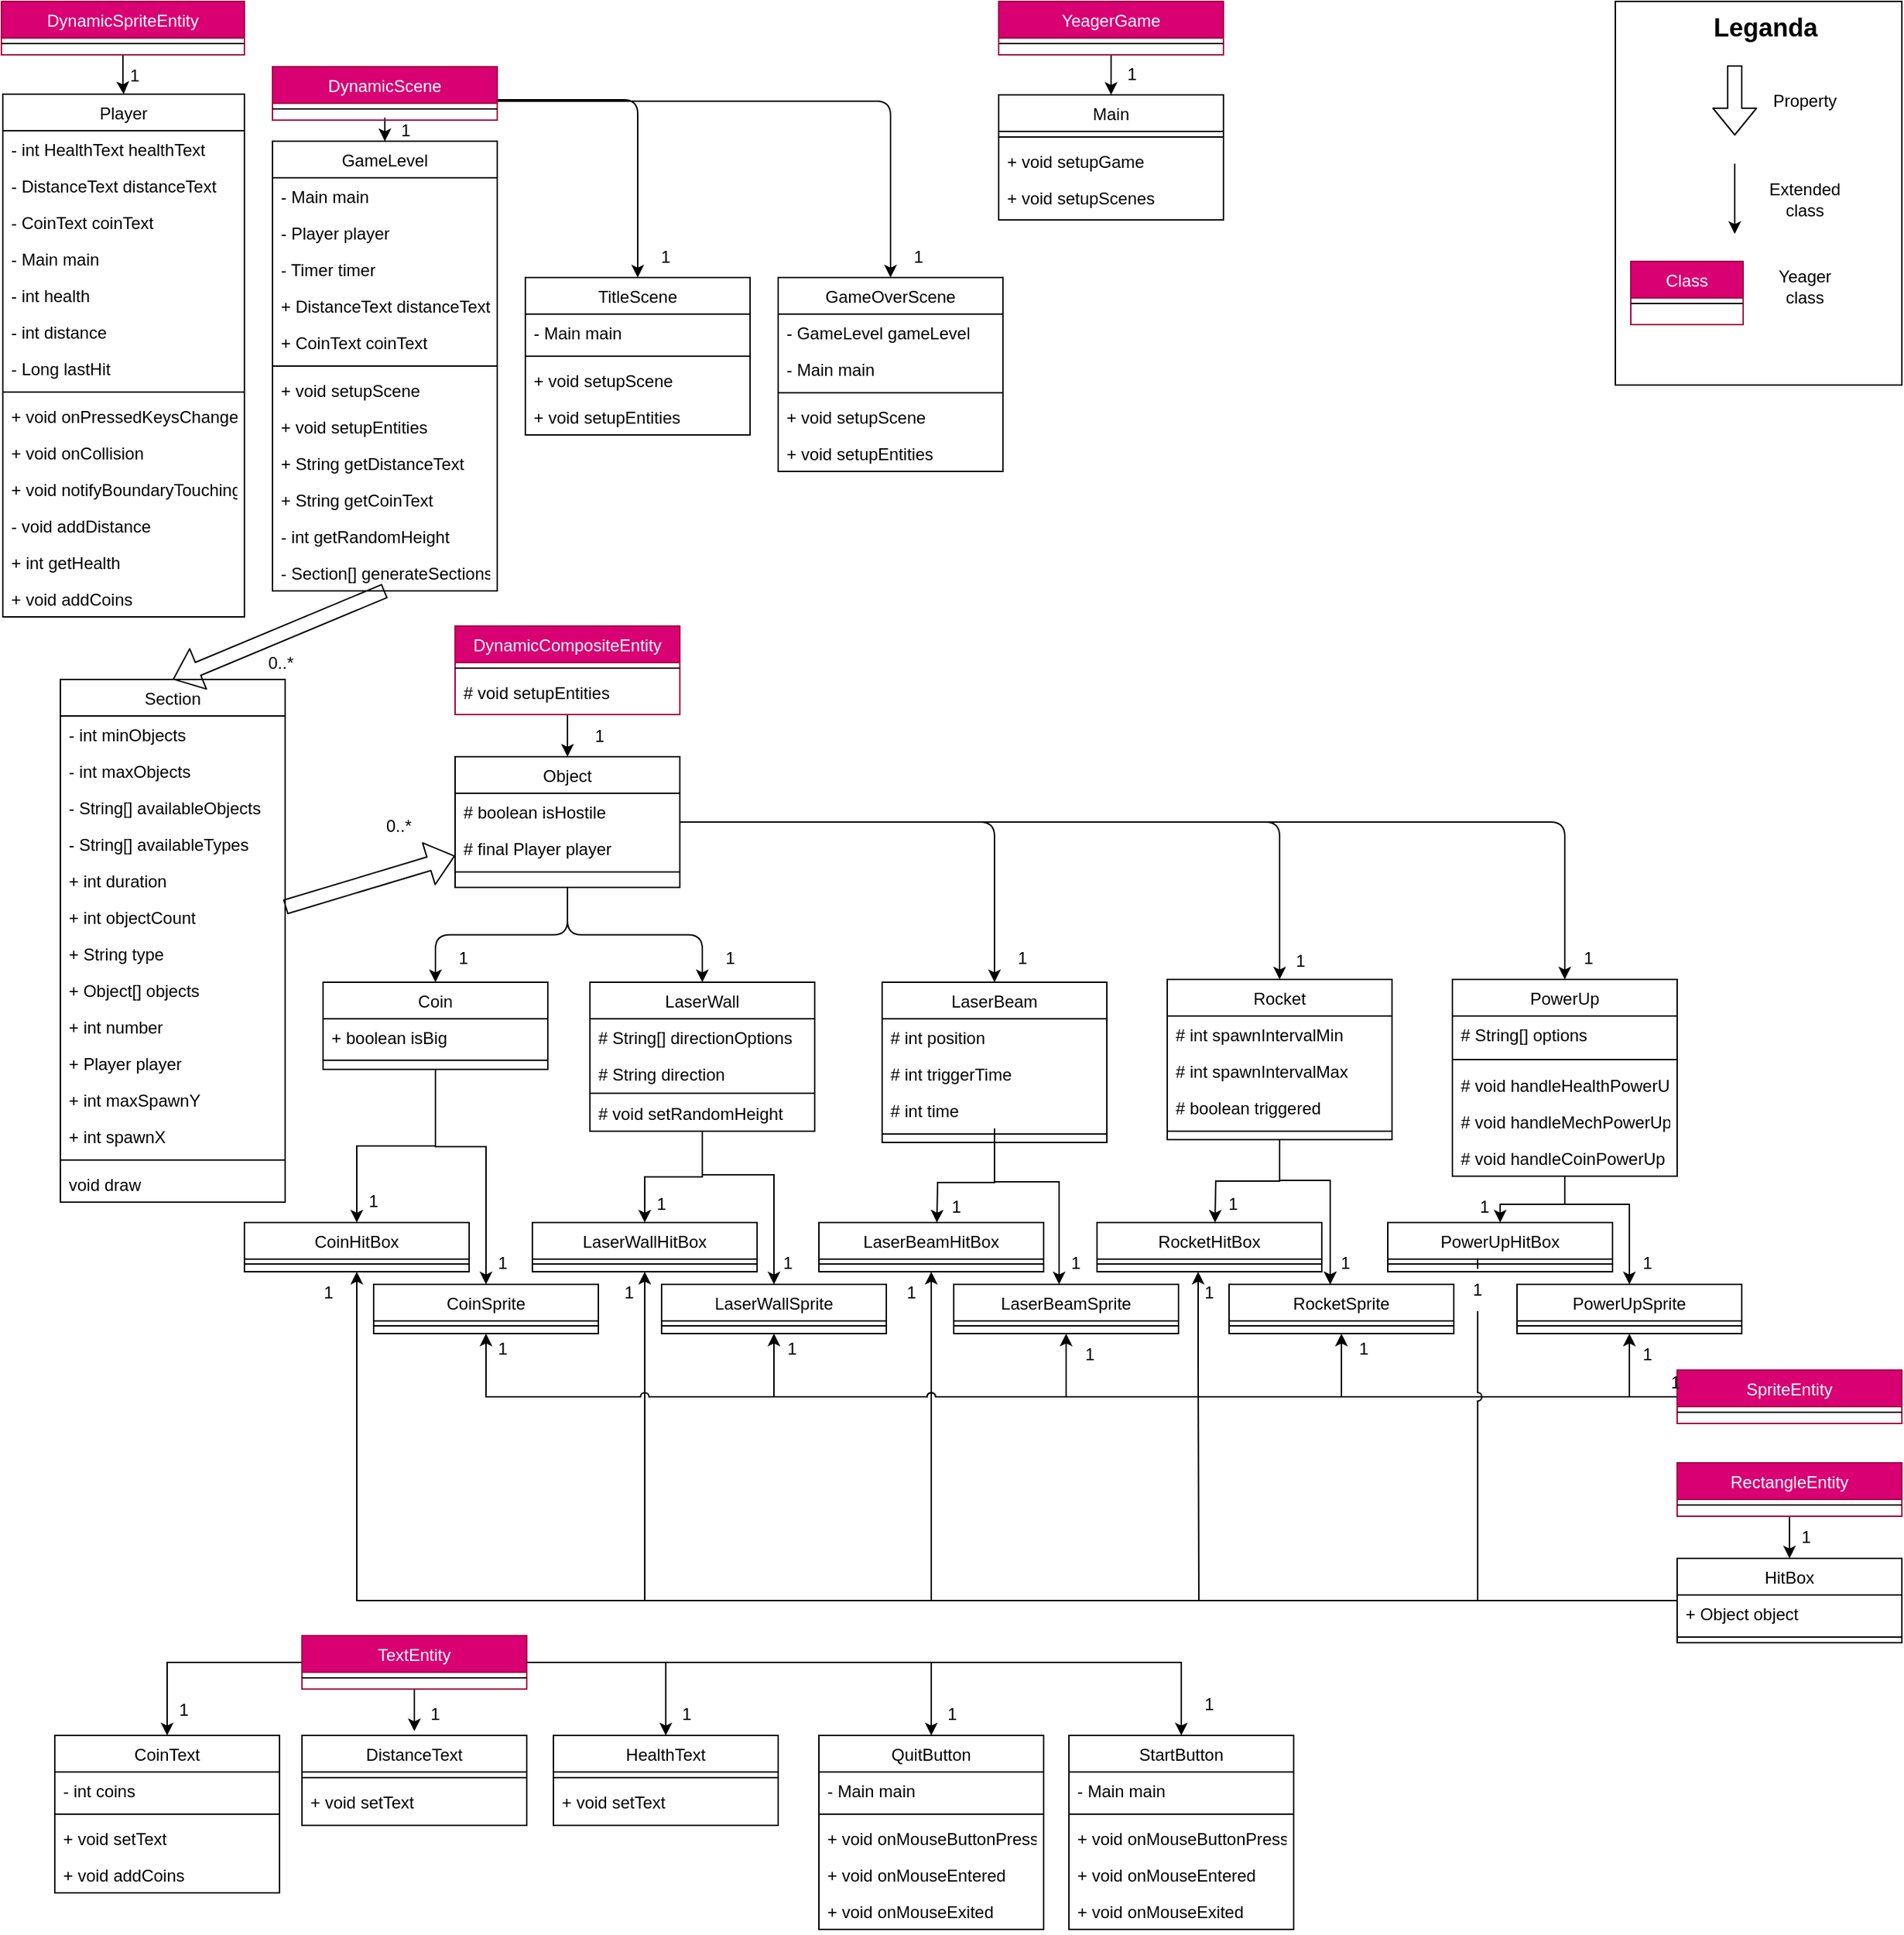 <mxfile version="15.5.4" type="embed"><diagram id="C5RBs43oDa-KdzZeNtuy" name="Page-1"><mxGraphModel dx="2372" dy="1273" grid="0" gridSize="10" guides="1" tooltips="1" connect="1" arrows="1" fold="1" page="1" pageScale="1" pageWidth="583" pageHeight="827" math="0" shadow="0"><root><mxCell id="WIyWlLk6GJQsqaUBKTNV-0"/><mxCell id="WIyWlLk6GJQsqaUBKTNV-1" parent="WIyWlLk6GJQsqaUBKTNV-0"/><mxCell id="1" value="" style="rounded=0;whiteSpace=wrap;html=1;" parent="WIyWlLk6GJQsqaUBKTNV-1" vertex="1"><mxGeometry x="1168" y="10" width="204" height="273" as="geometry"/></mxCell><mxCell id="zkfFHV4jXpPFQw0GAbJ--0" value="Player" style="swimlane;fontStyle=0;align=center;verticalAlign=top;childLayout=stackLayout;horizontal=1;startSize=26;horizontalStack=0;resizeParent=1;resizeLast=0;collapsible=1;marginBottom=0;shadow=0;strokeWidth=1;" parent="WIyWlLk6GJQsqaUBKTNV-1" vertex="1"><mxGeometry x="20" y="76" width="172" height="372" as="geometry"><mxRectangle x="230" y="140" width="160" height="26" as="alternateBounds"/></mxGeometry></mxCell><mxCell id="zkfFHV4jXpPFQw0GAbJ--1" value="- int HealthText healthText" style="text;align=left;verticalAlign=top;spacingLeft=4;spacingRight=4;overflow=hidden;rotatable=0;points=[[0,0.5],[1,0.5]];portConstraint=eastwest;" parent="zkfFHV4jXpPFQw0GAbJ--0" vertex="1"><mxGeometry y="26" width="172" height="26" as="geometry"/></mxCell><mxCell id="SQXYas2w1XfOwRLrxLAu-3" value="- DistanceText distanceText" style="text;align=left;verticalAlign=top;spacingLeft=4;spacingRight=4;overflow=hidden;rotatable=0;points=[[0,0.5],[1,0.5]];portConstraint=eastwest;shadow=0;html=0;" parent="zkfFHV4jXpPFQw0GAbJ--0" vertex="1"><mxGeometry y="52" width="172" height="26" as="geometry"/></mxCell><mxCell id="SQXYas2w1XfOwRLrxLAu-4" value="- CoinText coinText" style="text;align=left;verticalAlign=top;spacingLeft=4;spacingRight=4;overflow=hidden;rotatable=0;points=[[0,0.5],[1,0.5]];portConstraint=eastwest;shadow=0;html=0;" parent="zkfFHV4jXpPFQw0GAbJ--0" vertex="1"><mxGeometry y="78" width="172" height="26" as="geometry"/></mxCell><mxCell id="zkfFHV4jXpPFQw0GAbJ--3" value="- Main main" style="text;align=left;verticalAlign=top;spacingLeft=4;spacingRight=4;overflow=hidden;rotatable=0;points=[[0,0.5],[1,0.5]];portConstraint=eastwest;shadow=0;html=0;" parent="zkfFHV4jXpPFQw0GAbJ--0" vertex="1"><mxGeometry y="104" width="172" height="26" as="geometry"/></mxCell><mxCell id="8" value="- int health" style="text;align=left;verticalAlign=top;spacingLeft=4;spacingRight=4;overflow=hidden;rotatable=0;points=[[0,0.5],[1,0.5]];portConstraint=eastwest;shadow=0;html=0;" vertex="1" parent="zkfFHV4jXpPFQw0GAbJ--0"><mxGeometry y="130" width="172" height="26" as="geometry"/></mxCell><mxCell id="9" value="- int distance" style="text;align=left;verticalAlign=top;spacingLeft=4;spacingRight=4;overflow=hidden;rotatable=0;points=[[0,0.5],[1,0.5]];portConstraint=eastwest;shadow=0;html=0;" vertex="1" parent="zkfFHV4jXpPFQw0GAbJ--0"><mxGeometry y="156" width="172" height="26" as="geometry"/></mxCell><mxCell id="10" value="- Long lastHit" style="text;align=left;verticalAlign=top;spacingLeft=4;spacingRight=4;overflow=hidden;rotatable=0;points=[[0,0.5],[1,0.5]];portConstraint=eastwest;shadow=0;html=0;" vertex="1" parent="zkfFHV4jXpPFQw0GAbJ--0"><mxGeometry y="182" width="172" height="26" as="geometry"/></mxCell><mxCell id="zkfFHV4jXpPFQw0GAbJ--4" value="" style="line;html=1;strokeWidth=1;align=left;verticalAlign=middle;spacingTop=-1;spacingLeft=3;spacingRight=3;rotatable=0;labelPosition=right;points=[];portConstraint=eastwest;" parent="zkfFHV4jXpPFQw0GAbJ--0" vertex="1"><mxGeometry y="208" width="172" height="8" as="geometry"/></mxCell><mxCell id="zkfFHV4jXpPFQw0GAbJ--5" value="+ void onPressedKeysChange" style="text;align=left;verticalAlign=top;spacingLeft=4;spacingRight=4;overflow=hidden;rotatable=0;points=[[0,0.5],[1,0.5]];portConstraint=eastwest;" parent="zkfFHV4jXpPFQw0GAbJ--0" vertex="1"><mxGeometry y="216" width="172" height="26" as="geometry"/></mxCell><mxCell id="11" value="+ void onCollision" style="text;align=left;verticalAlign=top;spacingLeft=4;spacingRight=4;overflow=hidden;rotatable=0;points=[[0,0.5],[1,0.5]];portConstraint=eastwest;" vertex="1" parent="zkfFHV4jXpPFQw0GAbJ--0"><mxGeometry y="242" width="172" height="26" as="geometry"/></mxCell><mxCell id="12" value="+ void notifyBoundaryTouching" style="text;align=left;verticalAlign=top;spacingLeft=4;spacingRight=4;overflow=hidden;rotatable=0;points=[[0,0.5],[1,0.5]];portConstraint=eastwest;" vertex="1" parent="zkfFHV4jXpPFQw0GAbJ--0"><mxGeometry y="268" width="172" height="26" as="geometry"/></mxCell><mxCell id="13" value="- void addDistance" style="text;align=left;verticalAlign=top;spacingLeft=4;spacingRight=4;overflow=hidden;rotatable=0;points=[[0,0.5],[1,0.5]];portConstraint=eastwest;" vertex="1" parent="zkfFHV4jXpPFQw0GAbJ--0"><mxGeometry y="294" width="172" height="26" as="geometry"/></mxCell><mxCell id="14" value="+ int getHealth" style="text;align=left;verticalAlign=top;spacingLeft=4;spacingRight=4;overflow=hidden;rotatable=0;points=[[0,0.5],[1,0.5]];portConstraint=eastwest;" vertex="1" parent="zkfFHV4jXpPFQw0GAbJ--0"><mxGeometry y="320" width="172" height="26" as="geometry"/></mxCell><mxCell id="15" value="+ void addCoins" style="text;align=left;verticalAlign=top;spacingLeft=4;spacingRight=4;overflow=hidden;rotatable=0;points=[[0,0.5],[1,0.5]];portConstraint=eastwest;" vertex="1" parent="zkfFHV4jXpPFQw0GAbJ--0"><mxGeometry y="346" width="172" height="26" as="geometry"/></mxCell><mxCell id="124" style="edgeStyle=orthogonalEdgeStyle;rounded=0;orthogonalLoop=1;jettySize=auto;html=1;" edge="1" parent="WIyWlLk6GJQsqaUBKTNV-1" source="zkfFHV4jXpPFQw0GAbJ--6" target="118"><mxGeometry relative="1" as="geometry"/></mxCell><mxCell id="125" style="edgeStyle=orthogonalEdgeStyle;rounded=0;orthogonalLoop=1;jettySize=auto;html=1;" edge="1" parent="WIyWlLk6GJQsqaUBKTNV-1" source="zkfFHV4jXpPFQw0GAbJ--6" target="121"><mxGeometry relative="1" as="geometry"><Array as="points"><mxPoint x="328" y="825"/><mxPoint x="364" y="825"/></Array></mxGeometry></mxCell><mxCell id="zkfFHV4jXpPFQw0GAbJ--6" value="Coin" style="swimlane;fontStyle=0;align=center;verticalAlign=top;childLayout=stackLayout;horizontal=1;startSize=26;horizontalStack=0;resizeParent=1;resizeLast=0;collapsible=1;marginBottom=0;shadow=0;strokeWidth=1;" parent="WIyWlLk6GJQsqaUBKTNV-1" vertex="1"><mxGeometry x="248" y="708" width="160" height="62" as="geometry"><mxRectangle x="130" y="380" width="160" height="26" as="alternateBounds"/></mxGeometry></mxCell><mxCell id="zkfFHV4jXpPFQw0GAbJ--8" value="+ boolean isBig" style="text;align=left;verticalAlign=top;spacingLeft=4;spacingRight=4;overflow=hidden;rotatable=0;points=[[0,0.5],[1,0.5]];portConstraint=eastwest;shadow=0;html=0;" parent="zkfFHV4jXpPFQw0GAbJ--6" vertex="1"><mxGeometry y="26" width="160" height="26" as="geometry"/></mxCell><mxCell id="zkfFHV4jXpPFQw0GAbJ--9" value="" style="line;html=1;strokeWidth=1;align=left;verticalAlign=middle;spacingTop=-1;spacingLeft=3;spacingRight=3;rotatable=0;labelPosition=right;points=[];portConstraint=eastwest;" parent="zkfFHV4jXpPFQw0GAbJ--6" vertex="1"><mxGeometry y="52" width="160" height="7" as="geometry"/></mxCell><mxCell id="145" style="edgeStyle=orthogonalEdgeStyle;rounded=0;orthogonalLoop=1;jettySize=auto;html=1;" edge="1" parent="WIyWlLk6GJQsqaUBKTNV-1" source="zkfFHV4jXpPFQw0GAbJ--13" target="129"><mxGeometry relative="1" as="geometry"/></mxCell><mxCell id="146" style="edgeStyle=orthogonalEdgeStyle;rounded=0;orthogonalLoop=1;jettySize=auto;html=1;" edge="1" parent="WIyWlLk6GJQsqaUBKTNV-1" source="zkfFHV4jXpPFQw0GAbJ--13" target="131"><mxGeometry relative="1" as="geometry"><Array as="points"><mxPoint x="518" y="845"/><mxPoint x="569" y="845"/></Array></mxGeometry></mxCell><mxCell id="zkfFHV4jXpPFQw0GAbJ--13" value="LaserWall" style="swimlane;fontStyle=0;align=center;verticalAlign=top;childLayout=stackLayout;horizontal=1;startSize=26;horizontalStack=0;resizeParent=1;resizeLast=0;collapsible=1;marginBottom=0;shadow=0;strokeWidth=1;" parent="WIyWlLk6GJQsqaUBKTNV-1" vertex="1"><mxGeometry x="438" y="708" width="160" height="106" as="geometry"><mxRectangle x="340" y="380" width="170" height="26" as="alternateBounds"/></mxGeometry></mxCell><mxCell id="zkfFHV4jXpPFQw0GAbJ--14" value="# String[] directionOptions" style="text;align=left;verticalAlign=top;spacingLeft=4;spacingRight=4;overflow=hidden;rotatable=0;points=[[0,0.5],[1,0.5]];portConstraint=eastwest;" parent="zkfFHV4jXpPFQw0GAbJ--13" vertex="1"><mxGeometry y="26" width="160" height="26" as="geometry"/></mxCell><mxCell id="SQXYas2w1XfOwRLrxLAu-5" value="# String direction" style="text;align=left;verticalAlign=top;spacingLeft=4;spacingRight=4;overflow=hidden;rotatable=0;points=[[0,0.5],[1,0.5]];portConstraint=eastwest;" parent="zkfFHV4jXpPFQw0GAbJ--13" vertex="1"><mxGeometry y="52" width="160" height="26" as="geometry"/></mxCell><mxCell id="zkfFHV4jXpPFQw0GAbJ--15" value="" style="line;html=1;strokeWidth=1;align=left;verticalAlign=middle;spacingTop=-1;spacingLeft=3;spacingRight=3;rotatable=0;labelPosition=right;points=[];portConstraint=eastwest;" parent="zkfFHV4jXpPFQw0GAbJ--13" vertex="1"><mxGeometry y="78" width="160" height="2" as="geometry"/></mxCell><mxCell id="Hbu6Ip9-MaqSNqJH02KS-24" value="# void setRandomHeight" style="text;align=left;verticalAlign=top;spacingLeft=4;spacingRight=4;overflow=hidden;rotatable=0;points=[[0,0.5],[1,0.5]];portConstraint=eastwest;shadow=0;html=0;" parent="zkfFHV4jXpPFQw0GAbJ--13" vertex="1"><mxGeometry y="80" width="160" height="26" as="geometry"/></mxCell><mxCell id="SQXYas2w1XfOwRLrxLAu-7" style="edgeStyle=orthogonalEdgeStyle;orthogonalLoop=1;jettySize=auto;html=1;" parent="WIyWlLk6GJQsqaUBKTNV-1" source="zkfFHV4jXpPFQw0GAbJ--17" target="zkfFHV4jXpPFQw0GAbJ--13" edge="1"><mxGeometry relative="1" as="geometry"/></mxCell><mxCell id="SQXYas2w1XfOwRLrxLAu-8" style="edgeStyle=orthogonalEdgeStyle;orthogonalLoop=1;jettySize=auto;html=1;" parent="WIyWlLk6GJQsqaUBKTNV-1" source="zkfFHV4jXpPFQw0GAbJ--17" target="zkfFHV4jXpPFQw0GAbJ--6" edge="1"><mxGeometry relative="1" as="geometry"/></mxCell><mxCell id="SQXYas2w1XfOwRLrxLAu-15" style="edgeStyle=orthogonalEdgeStyle;orthogonalLoop=1;jettySize=auto;html=1;entryX=0.5;entryY=0;entryDx=0;entryDy=0;" parent="WIyWlLk6GJQsqaUBKTNV-1" source="zkfFHV4jXpPFQw0GAbJ--17" target="SQXYas2w1XfOwRLrxLAu-9" edge="1"><mxGeometry relative="1" as="geometry"/></mxCell><mxCell id="SQXYas2w1XfOwRLrxLAu-21" style="edgeStyle=orthogonalEdgeStyle;orthogonalLoop=1;jettySize=auto;html=1;entryX=0.5;entryY=0;entryDx=0;entryDy=0;" parent="WIyWlLk6GJQsqaUBKTNV-1" source="zkfFHV4jXpPFQw0GAbJ--17" target="SQXYas2w1XfOwRLrxLAu-16" edge="1"><mxGeometry relative="1" as="geometry"/></mxCell><mxCell id="SQXYas2w1XfOwRLrxLAu-26" style="edgeStyle=orthogonalEdgeStyle;orthogonalLoop=1;jettySize=auto;html=1;" parent="WIyWlLk6GJQsqaUBKTNV-1" source="zkfFHV4jXpPFQw0GAbJ--17" target="SQXYas2w1XfOwRLrxLAu-22" edge="1"><mxGeometry relative="1" as="geometry"/></mxCell><mxCell id="zkfFHV4jXpPFQw0GAbJ--17" value="Object" style="swimlane;fontStyle=0;align=center;verticalAlign=top;childLayout=stackLayout;horizontal=1;startSize=26;horizontalStack=0;resizeParent=1;resizeLast=0;collapsible=1;marginBottom=0;shadow=0;strokeWidth=1;" parent="WIyWlLk6GJQsqaUBKTNV-1" vertex="1"><mxGeometry x="342" y="547.5" width="160" height="93" as="geometry"><mxRectangle x="550" y="140" width="160" height="26" as="alternateBounds"/></mxGeometry></mxCell><mxCell id="zkfFHV4jXpPFQw0GAbJ--18" value="# boolean isHostile" style="text;align=left;verticalAlign=top;spacingLeft=4;spacingRight=4;overflow=hidden;rotatable=0;points=[[0,0.5],[1,0.5]];portConstraint=eastwest;" parent="zkfFHV4jXpPFQw0GAbJ--17" vertex="1"><mxGeometry y="26" width="160" height="26" as="geometry"/></mxCell><mxCell id="zkfFHV4jXpPFQw0GAbJ--19" value="# final Player player" style="text;align=left;verticalAlign=top;spacingLeft=4;spacingRight=4;overflow=hidden;rotatable=0;points=[[0,0.5],[1,0.5]];portConstraint=eastwest;shadow=0;html=0;" parent="zkfFHV4jXpPFQw0GAbJ--17" vertex="1"><mxGeometry y="52" width="160" height="26" as="geometry"/></mxCell><mxCell id="zkfFHV4jXpPFQw0GAbJ--23" value="" style="line;html=1;strokeWidth=1;align=left;verticalAlign=middle;spacingTop=-1;spacingLeft=3;spacingRight=3;rotatable=0;labelPosition=right;points=[];portConstraint=eastwest;" parent="zkfFHV4jXpPFQw0GAbJ--17" vertex="1"><mxGeometry y="78" width="160" height="8" as="geometry"/></mxCell><mxCell id="147" style="edgeStyle=orthogonalEdgeStyle;rounded=0;orthogonalLoop=1;jettySize=auto;html=1;" edge="1" parent="WIyWlLk6GJQsqaUBKTNV-1" source="SQXYas2w1XfOwRLrxLAu-9"><mxGeometry relative="1" as="geometry"><mxPoint x="685" y="879" as="targetPoint"/></mxGeometry></mxCell><mxCell id="SQXYas2w1XfOwRLrxLAu-9" value="LaserBeam" style="swimlane;fontStyle=0;align=center;verticalAlign=top;childLayout=stackLayout;horizontal=1;startSize=26;horizontalStack=0;resizeParent=1;resizeLast=0;collapsible=1;marginBottom=0;shadow=0;strokeWidth=1;" parent="WIyWlLk6GJQsqaUBKTNV-1" vertex="1"><mxGeometry x="646" y="708" width="160" height="114" as="geometry"><mxRectangle x="340" y="380" width="170" height="26" as="alternateBounds"/></mxGeometry></mxCell><mxCell id="SQXYas2w1XfOwRLrxLAu-10" value="# int position" style="text;align=left;verticalAlign=top;spacingLeft=4;spacingRight=4;overflow=hidden;rotatable=0;points=[[0,0.5],[1,0.5]];portConstraint=eastwest;" parent="SQXYas2w1XfOwRLrxLAu-9" vertex="1"><mxGeometry y="26" width="160" height="26" as="geometry"/></mxCell><mxCell id="SQXYas2w1XfOwRLrxLAu-20" value="# int triggerTime" style="text;align=left;verticalAlign=top;spacingLeft=4;spacingRight=4;overflow=hidden;rotatable=0;points=[[0,0.5],[1,0.5]];portConstraint=eastwest;" parent="SQXYas2w1XfOwRLrxLAu-9" vertex="1"><mxGeometry y="52" width="160" height="26" as="geometry"/></mxCell><mxCell id="SQXYas2w1XfOwRLrxLAu-11" value="# int time" style="text;align=left;verticalAlign=top;spacingLeft=4;spacingRight=4;overflow=hidden;rotatable=0;points=[[0,0.5],[1,0.5]];portConstraint=eastwest;" parent="SQXYas2w1XfOwRLrxLAu-9" vertex="1"><mxGeometry y="78" width="160" height="26" as="geometry"/></mxCell><mxCell id="SQXYas2w1XfOwRLrxLAu-12" value="" style="line;html=1;strokeWidth=1;align=left;verticalAlign=middle;spacingTop=-1;spacingLeft=3;spacingRight=3;rotatable=0;labelPosition=right;points=[];portConstraint=eastwest;" parent="SQXYas2w1XfOwRLrxLAu-9" vertex="1"><mxGeometry y="104" width="160" height="8" as="geometry"/></mxCell><mxCell id="149" style="edgeStyle=orthogonalEdgeStyle;rounded=0;orthogonalLoop=1;jettySize=auto;html=1;" edge="1" parent="WIyWlLk6GJQsqaUBKTNV-1" source="SQXYas2w1XfOwRLrxLAu-16"><mxGeometry relative="1" as="geometry"><mxPoint x="883" y="879" as="targetPoint"/></mxGeometry></mxCell><mxCell id="150" style="edgeStyle=orthogonalEdgeStyle;rounded=0;orthogonalLoop=1;jettySize=auto;html=1;" edge="1" parent="WIyWlLk6GJQsqaUBKTNV-1" source="SQXYas2w1XfOwRLrxLAu-16" target="139"><mxGeometry relative="1" as="geometry"><Array as="points"><mxPoint x="929" y="849"/><mxPoint x="965" y="849"/></Array></mxGeometry></mxCell><mxCell id="SQXYas2w1XfOwRLrxLAu-16" value="Rocket" style="swimlane;fontStyle=0;align=center;verticalAlign=top;childLayout=stackLayout;horizontal=1;startSize=26;horizontalStack=0;resizeParent=1;resizeLast=0;collapsible=1;marginBottom=0;shadow=0;strokeWidth=1;" parent="WIyWlLk6GJQsqaUBKTNV-1" vertex="1"><mxGeometry x="849" y="706" width="160" height="114" as="geometry"><mxRectangle x="340" y="380" width="170" height="26" as="alternateBounds"/></mxGeometry></mxCell><mxCell id="44" value="# int spawnIntervalMin" style="text;align=left;verticalAlign=top;spacingLeft=4;spacingRight=4;overflow=hidden;rotatable=0;points=[[0,0.5],[1,0.5]];portConstraint=eastwest;" vertex="1" parent="SQXYas2w1XfOwRLrxLAu-16"><mxGeometry y="26" width="160" height="26" as="geometry"/></mxCell><mxCell id="SQXYas2w1XfOwRLrxLAu-18" value="# int spawnIntervalMax" style="text;align=left;verticalAlign=top;spacingLeft=4;spacingRight=4;overflow=hidden;rotatable=0;points=[[0,0.5],[1,0.5]];portConstraint=eastwest;" parent="SQXYas2w1XfOwRLrxLAu-16" vertex="1"><mxGeometry y="52" width="160" height="26" as="geometry"/></mxCell><mxCell id="45" value="# boolean triggered" style="text;align=left;verticalAlign=top;spacingLeft=4;spacingRight=4;overflow=hidden;rotatable=0;points=[[0,0.5],[1,0.5]];portConstraint=eastwest;" vertex="1" parent="SQXYas2w1XfOwRLrxLAu-16"><mxGeometry y="78" width="160" height="26" as="geometry"/></mxCell><mxCell id="SQXYas2w1XfOwRLrxLAu-19" value="" style="line;html=1;strokeWidth=1;align=left;verticalAlign=middle;spacingTop=-1;spacingLeft=3;spacingRight=3;rotatable=0;labelPosition=right;points=[];portConstraint=eastwest;" parent="SQXYas2w1XfOwRLrxLAu-16" vertex="1"><mxGeometry y="104" width="160" height="8" as="geometry"/></mxCell><mxCell id="151" style="edgeStyle=orthogonalEdgeStyle;rounded=0;orthogonalLoop=1;jettySize=auto;html=1;" edge="1" parent="WIyWlLk6GJQsqaUBKTNV-1" source="SQXYas2w1XfOwRLrxLAu-22" target="141"><mxGeometry relative="1" as="geometry"/></mxCell><mxCell id="152" style="edgeStyle=orthogonalEdgeStyle;rounded=0;orthogonalLoop=1;jettySize=auto;html=1;" edge="1" parent="WIyWlLk6GJQsqaUBKTNV-1" source="SQXYas2w1XfOwRLrxLAu-22" target="143"><mxGeometry relative="1" as="geometry"><Array as="points"><mxPoint x="1132" y="866"/><mxPoint x="1178" y="866"/></Array></mxGeometry></mxCell><mxCell id="SQXYas2w1XfOwRLrxLAu-22" value="PowerUp" style="swimlane;fontStyle=0;align=center;verticalAlign=top;childLayout=stackLayout;horizontal=1;startSize=26;horizontalStack=0;resizeParent=1;resizeLast=0;collapsible=1;marginBottom=0;shadow=0;strokeWidth=1;" parent="WIyWlLk6GJQsqaUBKTNV-1" vertex="1"><mxGeometry x="1052" y="706" width="160" height="140" as="geometry"><mxRectangle x="340" y="380" width="170" height="26" as="alternateBounds"/></mxGeometry></mxCell><mxCell id="SQXYas2w1XfOwRLrxLAu-23" value="# String[] options" style="text;align=left;verticalAlign=top;spacingLeft=4;spacingRight=4;overflow=hidden;rotatable=0;points=[[0,0.5],[1,0.5]];portConstraint=eastwest;" parent="SQXYas2w1XfOwRLrxLAu-22" vertex="1"><mxGeometry y="26" width="160" height="26" as="geometry"/></mxCell><mxCell id="SQXYas2w1XfOwRLrxLAu-24" value="" style="line;html=1;strokeWidth=1;align=left;verticalAlign=middle;spacingTop=-1;spacingLeft=3;spacingRight=3;rotatable=0;labelPosition=right;points=[];portConstraint=eastwest;" parent="SQXYas2w1XfOwRLrxLAu-22" vertex="1"><mxGeometry y="52" width="160" height="10" as="geometry"/></mxCell><mxCell id="SQXYas2w1XfOwRLrxLAu-25" value="# void handleHealthPowerUp" style="text;align=left;verticalAlign=top;spacingLeft=4;spacingRight=4;overflow=hidden;rotatable=0;points=[[0,0.5],[1,0.5]];portConstraint=eastwest;" parent="SQXYas2w1XfOwRLrxLAu-22" vertex="1"><mxGeometry y="62" width="160" height="26" as="geometry"/></mxCell><mxCell id="47" value="# void handleMechPowerUp" style="text;align=left;verticalAlign=top;spacingLeft=4;spacingRight=4;overflow=hidden;rotatable=0;points=[[0,0.5],[1,0.5]];portConstraint=eastwest;" vertex="1" parent="SQXYas2w1XfOwRLrxLAu-22"><mxGeometry y="88" width="160" height="26" as="geometry"/></mxCell><mxCell id="46" value="# void handleCoinPowerUp" style="text;align=left;verticalAlign=top;spacingLeft=4;spacingRight=4;overflow=hidden;rotatable=0;points=[[0,0.5],[1,0.5]];portConstraint=eastwest;" vertex="1" parent="SQXYas2w1XfOwRLrxLAu-22"><mxGeometry y="114" width="160" height="26" as="geometry"/></mxCell><mxCell id="Hbu6Ip9-MaqSNqJH02KS-16" style="edgeStyle=orthogonalEdgeStyle;orthogonalLoop=1;jettySize=auto;html=1;entryX=0.5;entryY=0;entryDx=0;entryDy=0;" parent="WIyWlLk6GJQsqaUBKTNV-1" source="SQXYas2w1XfOwRLrxLAu-27" target="SQXYas2w1XfOwRLrxLAu-33" edge="1"><mxGeometry relative="1" as="geometry"><mxPoint x="317" y="104.5" as="sourcePoint"/></mxGeometry></mxCell><mxCell id="Hbu6Ip9-MaqSNqJH02KS-18" style="edgeStyle=orthogonalEdgeStyle;orthogonalLoop=1;jettySize=auto;html=1;" parent="WIyWlLk6GJQsqaUBKTNV-1" source="SQXYas2w1XfOwRLrxLAu-27" target="SQXYas2w1XfOwRLrxLAu-37" edge="1"><mxGeometry relative="1" as="geometry"><Array as="points"><mxPoint x="652" y="81"/></Array></mxGeometry></mxCell><mxCell id="SQXYas2w1XfOwRLrxLAu-27" value="DynamicScene" style="swimlane;fontStyle=0;align=center;verticalAlign=top;childLayout=stackLayout;horizontal=1;startSize=26;horizontalStack=0;resizeParent=1;resizeLast=0;collapsible=1;marginBottom=0;shadow=0;strokeWidth=1;fillColor=#d80073;fontColor=#ffffff;strokeColor=#A50040;" parent="WIyWlLk6GJQsqaUBKTNV-1" vertex="1"><mxGeometry x="212" y="56.5" width="160" height="38" as="geometry"><mxRectangle x="550" y="140" width="160" height="26" as="alternateBounds"/></mxGeometry></mxCell><mxCell id="SQXYas2w1XfOwRLrxLAu-31" value="" style="line;html=1;strokeWidth=1;align=left;verticalAlign=middle;spacingTop=-1;spacingLeft=3;spacingRight=3;rotatable=0;labelPosition=right;points=[];portConstraint=eastwest;" parent="SQXYas2w1XfOwRLrxLAu-27" vertex="1"><mxGeometry y="26" width="160" height="8" as="geometry"/></mxCell><mxCell id="SQXYas2w1XfOwRLrxLAu-33" value="GameLevel" style="swimlane;fontStyle=0;align=center;verticalAlign=top;childLayout=stackLayout;horizontal=1;startSize=26;horizontalStack=0;resizeParent=1;resizeLast=0;collapsible=1;marginBottom=0;shadow=0;strokeWidth=1;" parent="WIyWlLk6GJQsqaUBKTNV-1" vertex="1"><mxGeometry x="212" y="109.5" width="160" height="320" as="geometry"><mxRectangle x="550" y="140" width="160" height="26" as="alternateBounds"/></mxGeometry></mxCell><mxCell id="SQXYas2w1XfOwRLrxLAu-42" value="- Main main" style="text;align=left;verticalAlign=top;spacingLeft=4;spacingRight=4;overflow=hidden;rotatable=0;points=[[0,0.5],[1,0.5]];portConstraint=eastwest;" parent="SQXYas2w1XfOwRLrxLAu-33" vertex="1"><mxGeometry y="26" width="160" height="26" as="geometry"/></mxCell><mxCell id="SQXYas2w1XfOwRLrxLAu-43" value="- Player player" style="text;align=left;verticalAlign=top;spacingLeft=4;spacingRight=4;overflow=hidden;rotatable=0;points=[[0,0.5],[1,0.5]];portConstraint=eastwest;" parent="SQXYas2w1XfOwRLrxLAu-33" vertex="1"><mxGeometry y="52" width="160" height="26" as="geometry"/></mxCell><mxCell id="Hbu6Ip9-MaqSNqJH02KS-33" value="- Timer timer" style="text;align=left;verticalAlign=top;spacingLeft=4;spacingRight=4;overflow=hidden;rotatable=0;points=[[0,0.5],[1,0.5]];portConstraint=eastwest;" parent="SQXYas2w1XfOwRLrxLAu-33" vertex="1"><mxGeometry y="78" width="160" height="26" as="geometry"/></mxCell><mxCell id="16" value="+ DistanceText distanceText" style="text;align=left;verticalAlign=top;spacingLeft=4;spacingRight=4;overflow=hidden;rotatable=0;points=[[0,0.5],[1,0.5]];portConstraint=eastwest;" vertex="1" parent="SQXYas2w1XfOwRLrxLAu-33"><mxGeometry y="104" width="160" height="26" as="geometry"/></mxCell><mxCell id="17" value="+ CoinText coinText" style="text;align=left;verticalAlign=top;spacingLeft=4;spacingRight=4;overflow=hidden;rotatable=0;points=[[0,0.5],[1,0.5]];portConstraint=eastwest;" vertex="1" parent="SQXYas2w1XfOwRLrxLAu-33"><mxGeometry y="130" width="160" height="26" as="geometry"/></mxCell><mxCell id="SQXYas2w1XfOwRLrxLAu-34" value="" style="line;html=1;strokeWidth=1;align=left;verticalAlign=middle;spacingTop=-1;spacingLeft=3;spacingRight=3;rotatable=0;labelPosition=right;points=[];portConstraint=eastwest;" parent="SQXYas2w1XfOwRLrxLAu-33" vertex="1"><mxGeometry y="156" width="160" height="8" as="geometry"/></mxCell><mxCell id="Hbu6Ip9-MaqSNqJH02KS-34" value="+ void setupScene" style="text;align=left;verticalAlign=top;spacingLeft=4;spacingRight=4;overflow=hidden;rotatable=0;points=[[0,0.5],[1,0.5]];portConstraint=eastwest;" parent="SQXYas2w1XfOwRLrxLAu-33" vertex="1"><mxGeometry y="164" width="160" height="26" as="geometry"/></mxCell><mxCell id="Hbu6Ip9-MaqSNqJH02KS-11" value="+ void setupEntities" style="text;align=left;verticalAlign=top;spacingLeft=4;spacingRight=4;overflow=hidden;rotatable=0;points=[[0,0.5],[1,0.5]];portConstraint=eastwest;" parent="SQXYas2w1XfOwRLrxLAu-33" vertex="1"><mxGeometry y="190" width="160" height="26" as="geometry"/></mxCell><mxCell id="18" value="+ String getDistanceText" style="text;align=left;verticalAlign=top;spacingLeft=4;spacingRight=4;overflow=hidden;rotatable=0;points=[[0,0.5],[1,0.5]];portConstraint=eastwest;" vertex="1" parent="SQXYas2w1XfOwRLrxLAu-33"><mxGeometry y="216" width="160" height="26" as="geometry"/></mxCell><mxCell id="19" value="+ String getCoinText" style="text;align=left;verticalAlign=top;spacingLeft=4;spacingRight=4;overflow=hidden;rotatable=0;points=[[0,0.5],[1,0.5]];portConstraint=eastwest;" vertex="1" parent="SQXYas2w1XfOwRLrxLAu-33"><mxGeometry y="242" width="160" height="26" as="geometry"/></mxCell><mxCell id="20" value="- int getRandomHeight" style="text;align=left;verticalAlign=top;spacingLeft=4;spacingRight=4;overflow=hidden;rotatable=0;points=[[0,0.5],[1,0.5]];portConstraint=eastwest;" vertex="1" parent="SQXYas2w1XfOwRLrxLAu-33"><mxGeometry y="268" width="160" height="26" as="geometry"/></mxCell><mxCell id="21" value="- Section[] generateSections" style="text;align=left;verticalAlign=top;spacingLeft=4;spacingRight=4;overflow=hidden;rotatable=0;points=[[0,0.5],[1,0.5]];portConstraint=eastwest;" vertex="1" parent="SQXYas2w1XfOwRLrxLAu-33"><mxGeometry y="294" width="160" height="26" as="geometry"/></mxCell><mxCell id="SQXYas2w1XfOwRLrxLAu-35" value="TitleScene" style="swimlane;fontStyle=0;align=center;verticalAlign=top;childLayout=stackLayout;horizontal=1;startSize=26;horizontalStack=0;resizeParent=1;resizeLast=0;collapsible=1;marginBottom=0;shadow=0;strokeWidth=1;" parent="WIyWlLk6GJQsqaUBKTNV-1" vertex="1"><mxGeometry x="392" y="206.5" width="160" height="112" as="geometry"><mxRectangle x="550" y="140" width="160" height="26" as="alternateBounds"/></mxGeometry></mxCell><mxCell id="23" value="- Main main" style="text;align=left;verticalAlign=top;spacingLeft=4;spacingRight=4;overflow=hidden;rotatable=0;points=[[0,0.5],[1,0.5]];portConstraint=eastwest;" vertex="1" parent="SQXYas2w1XfOwRLrxLAu-35"><mxGeometry y="26" width="160" height="26" as="geometry"/></mxCell><mxCell id="SQXYas2w1XfOwRLrxLAu-36" value="" style="line;html=1;strokeWidth=1;align=left;verticalAlign=middle;spacingTop=-1;spacingLeft=3;spacingRight=3;rotatable=0;labelPosition=right;points=[];portConstraint=eastwest;" parent="SQXYas2w1XfOwRLrxLAu-35" vertex="1"><mxGeometry y="52" width="160" height="8" as="geometry"/></mxCell><mxCell id="22" value="+ void setupScene" style="text;align=left;verticalAlign=top;spacingLeft=4;spacingRight=4;overflow=hidden;rotatable=0;points=[[0,0.5],[1,0.5]];portConstraint=eastwest;" vertex="1" parent="SQXYas2w1XfOwRLrxLAu-35"><mxGeometry y="60" width="160" height="26" as="geometry"/></mxCell><mxCell id="24" value="+ void setupEntities" style="text;align=left;verticalAlign=top;spacingLeft=4;spacingRight=4;overflow=hidden;rotatable=0;points=[[0,0.5],[1,0.5]];portConstraint=eastwest;" vertex="1" parent="SQXYas2w1XfOwRLrxLAu-35"><mxGeometry y="86" width="160" height="26" as="geometry"/></mxCell><mxCell id="SQXYas2w1XfOwRLrxLAu-37" value="GameOverScene" style="swimlane;fontStyle=0;align=center;verticalAlign=top;childLayout=stackLayout;horizontal=1;startSize=26;horizontalStack=0;resizeParent=1;resizeLast=0;collapsible=1;marginBottom=0;shadow=0;strokeWidth=1;" parent="WIyWlLk6GJQsqaUBKTNV-1" vertex="1"><mxGeometry x="572" y="206.5" width="160" height="138" as="geometry"><mxRectangle x="550" y="140" width="160" height="26" as="alternateBounds"/></mxGeometry></mxCell><mxCell id="27" value="- GameLevel gameLevel" style="text;align=left;verticalAlign=top;spacingLeft=4;spacingRight=4;overflow=hidden;rotatable=0;points=[[0,0.5],[1,0.5]];portConstraint=eastwest;" vertex="1" parent="SQXYas2w1XfOwRLrxLAu-37"><mxGeometry y="26" width="160" height="26" as="geometry"/></mxCell><mxCell id="28" value="- Main main" style="text;align=left;verticalAlign=top;spacingLeft=4;spacingRight=4;overflow=hidden;rotatable=0;points=[[0,0.5],[1,0.5]];portConstraint=eastwest;" vertex="1" parent="SQXYas2w1XfOwRLrxLAu-37"><mxGeometry y="52" width="160" height="26" as="geometry"/></mxCell><mxCell id="SQXYas2w1XfOwRLrxLAu-38" value="" style="line;html=1;strokeWidth=1;align=left;verticalAlign=middle;spacingTop=-1;spacingLeft=3;spacingRight=3;rotatable=0;labelPosition=right;points=[];portConstraint=eastwest;" parent="SQXYas2w1XfOwRLrxLAu-37" vertex="1"><mxGeometry y="78" width="160" height="8" as="geometry"/></mxCell><mxCell id="25" value="+ void setupScene" style="text;align=left;verticalAlign=top;spacingLeft=4;spacingRight=4;overflow=hidden;rotatable=0;points=[[0,0.5],[1,0.5]];portConstraint=eastwest;" vertex="1" parent="SQXYas2w1XfOwRLrxLAu-37"><mxGeometry y="86" width="160" height="26" as="geometry"/></mxCell><mxCell id="26" value="+ void setupEntities" style="text;align=left;verticalAlign=top;spacingLeft=4;spacingRight=4;overflow=hidden;rotatable=0;points=[[0,0.5],[1,0.5]];portConstraint=eastwest;" vertex="1" parent="SQXYas2w1XfOwRLrxLAu-37"><mxGeometry y="112" width="160" height="26" as="geometry"/></mxCell><mxCell id="Hbu6Ip9-MaqSNqJH02KS-0" value="Section" style="swimlane;fontStyle=0;align=center;verticalAlign=top;childLayout=stackLayout;horizontal=1;startSize=26;horizontalStack=0;resizeParent=1;resizeLast=0;collapsible=1;marginBottom=0;shadow=0;strokeWidth=1;" parent="WIyWlLk6GJQsqaUBKTNV-1" vertex="1"><mxGeometry x="61" y="492.5" width="160" height="372" as="geometry"><mxRectangle x="550" y="140" width="160" height="26" as="alternateBounds"/></mxGeometry></mxCell><mxCell id="Hbu6Ip9-MaqSNqJH02KS-2" value="- int minObjects" style="text;align=left;verticalAlign=top;spacingLeft=4;spacingRight=4;overflow=hidden;rotatable=0;points=[[0,0.5],[1,0.5]];portConstraint=eastwest;shadow=0;html=0;" parent="Hbu6Ip9-MaqSNqJH02KS-0" vertex="1"><mxGeometry y="26" width="160" height="26" as="geometry"/></mxCell><mxCell id="29" value="- int maxObjects" style="text;align=left;verticalAlign=top;spacingLeft=4;spacingRight=4;overflow=hidden;rotatable=0;points=[[0,0.5],[1,0.5]];portConstraint=eastwest;shadow=0;html=0;" vertex="1" parent="Hbu6Ip9-MaqSNqJH02KS-0"><mxGeometry y="52" width="160" height="26" as="geometry"/></mxCell><mxCell id="Hbu6Ip9-MaqSNqJH02KS-7" value="- String[] availableObjects" style="text;align=left;verticalAlign=top;spacingLeft=4;spacingRight=4;overflow=hidden;rotatable=0;points=[[0,0.5],[1,0.5]];portConstraint=eastwest;shadow=0;html=0;" parent="Hbu6Ip9-MaqSNqJH02KS-0" vertex="1"><mxGeometry y="78" width="160" height="26" as="geometry"/></mxCell><mxCell id="30" value="- String[] availableTypes" style="text;align=left;verticalAlign=top;spacingLeft=4;spacingRight=4;overflow=hidden;rotatable=0;points=[[0,0.5],[1,0.5]];portConstraint=eastwest;shadow=0;html=0;" vertex="1" parent="Hbu6Ip9-MaqSNqJH02KS-0"><mxGeometry y="104" width="160" height="26" as="geometry"/></mxCell><mxCell id="31" value="+ int duration" style="text;align=left;verticalAlign=top;spacingLeft=4;spacingRight=4;overflow=hidden;rotatable=0;points=[[0,0.5],[1,0.5]];portConstraint=eastwest;shadow=0;html=0;" vertex="1" parent="Hbu6Ip9-MaqSNqJH02KS-0"><mxGeometry y="130" width="160" height="26" as="geometry"/></mxCell><mxCell id="32" value="+ int objectCount" style="text;align=left;verticalAlign=top;spacingLeft=4;spacingRight=4;overflow=hidden;rotatable=0;points=[[0,0.5],[1,0.5]];portConstraint=eastwest;shadow=0;html=0;" vertex="1" parent="Hbu6Ip9-MaqSNqJH02KS-0"><mxGeometry y="156" width="160" height="26" as="geometry"/></mxCell><mxCell id="33" value="+ String type" style="text;align=left;verticalAlign=top;spacingLeft=4;spacingRight=4;overflow=hidden;rotatable=0;points=[[0,0.5],[1,0.5]];portConstraint=eastwest;shadow=0;html=0;" vertex="1" parent="Hbu6Ip9-MaqSNqJH02KS-0"><mxGeometry y="182" width="160" height="26" as="geometry"/></mxCell><mxCell id="34" value="+ Object[] objects" style="text;align=left;verticalAlign=top;spacingLeft=4;spacingRight=4;overflow=hidden;rotatable=0;points=[[0,0.5],[1,0.5]];portConstraint=eastwest;shadow=0;html=0;" vertex="1" parent="Hbu6Ip9-MaqSNqJH02KS-0"><mxGeometry y="208" width="160" height="26" as="geometry"/></mxCell><mxCell id="35" value="+ int number" style="text;align=left;verticalAlign=top;spacingLeft=4;spacingRight=4;overflow=hidden;rotatable=0;points=[[0,0.5],[1,0.5]];portConstraint=eastwest;shadow=0;html=0;" vertex="1" parent="Hbu6Ip9-MaqSNqJH02KS-0"><mxGeometry y="234" width="160" height="26" as="geometry"/></mxCell><mxCell id="37" value="+ Player player" style="text;align=left;verticalAlign=top;spacingLeft=4;spacingRight=4;overflow=hidden;rotatable=0;points=[[0,0.5],[1,0.5]];portConstraint=eastwest;shadow=0;html=0;" vertex="1" parent="Hbu6Ip9-MaqSNqJH02KS-0"><mxGeometry y="260" width="160" height="26" as="geometry"/></mxCell><mxCell id="36" value="+ int maxSpawnY" style="text;align=left;verticalAlign=top;spacingLeft=4;spacingRight=4;overflow=hidden;rotatable=0;points=[[0,0.5],[1,0.5]];portConstraint=eastwest;shadow=0;html=0;" vertex="1" parent="Hbu6Ip9-MaqSNqJH02KS-0"><mxGeometry y="286" width="160" height="26" as="geometry"/></mxCell><mxCell id="38" value="+ int spawnX" style="text;align=left;verticalAlign=top;spacingLeft=4;spacingRight=4;overflow=hidden;rotatable=0;points=[[0,0.5],[1,0.5]];portConstraint=eastwest;shadow=0;html=0;" vertex="1" parent="Hbu6Ip9-MaqSNqJH02KS-0"><mxGeometry y="312" width="160" height="26" as="geometry"/></mxCell><mxCell id="Hbu6Ip9-MaqSNqJH02KS-1" value="" style="line;html=1;strokeWidth=1;align=left;verticalAlign=middle;spacingTop=-1;spacingLeft=3;spacingRight=3;rotatable=0;labelPosition=right;points=[];portConstraint=eastwest;" parent="Hbu6Ip9-MaqSNqJH02KS-0" vertex="1"><mxGeometry y="338" width="160" height="8" as="geometry"/></mxCell><mxCell id="Hbu6Ip9-MaqSNqJH02KS-8" value="void draw" style="text;align=left;verticalAlign=top;spacingLeft=4;spacingRight=4;overflow=hidden;rotatable=0;points=[[0,0.5],[1,0.5]];portConstraint=eastwest;shadow=0;html=0;" parent="Hbu6Ip9-MaqSNqJH02KS-0" vertex="1"><mxGeometry y="346" width="160" height="26" as="geometry"/></mxCell><mxCell id="Hbu6Ip9-MaqSNqJH02KS-3" value="" style="shape=flexArrow;endArrow=classic;html=1;" parent="WIyWlLk6GJQsqaUBKTNV-1" source="Hbu6Ip9-MaqSNqJH02KS-0" target="zkfFHV4jXpPFQw0GAbJ--17" edge="1"><mxGeometry width="50" height="50" relative="1" as="geometry"><mxPoint x="220" y="612.5" as="sourcePoint"/><mxPoint x="512" y="466.5" as="targetPoint"/></mxGeometry></mxCell><mxCell id="Hbu6Ip9-MaqSNqJH02KS-10" value="" style="shape=flexArrow;endArrow=classic;html=1;exitX=0.5;exitY=1;exitDx=0;exitDy=0;entryX=0.5;entryY=0;entryDx=0;entryDy=0;" parent="WIyWlLk6GJQsqaUBKTNV-1" source="SQXYas2w1XfOwRLrxLAu-33" target="Hbu6Ip9-MaqSNqJH02KS-0" edge="1"><mxGeometry width="50" height="50" relative="1" as="geometry"><mxPoint x="302" y="322.5" as="sourcePoint"/><mxPoint x="302" y="370.5" as="targetPoint"/></mxGeometry></mxCell><mxCell id="Hbu6Ip9-MaqSNqJH02KS-17" style="edgeStyle=orthogonalEdgeStyle;orthogonalLoop=1;jettySize=auto;html=1;entryX=0.5;entryY=0;entryDx=0;entryDy=0;" parent="WIyWlLk6GJQsqaUBKTNV-1" source="SQXYas2w1XfOwRLrxLAu-27" target="SQXYas2w1XfOwRLrxLAu-35" edge="1"><mxGeometry relative="1" as="geometry"><mxPoint x="372" y="95.5" as="sourcePoint"/><Array as="points"><mxPoint x="472" y="80"/></Array></mxGeometry></mxCell><mxCell id="Hbu6Ip9-MaqSNqJH02KS-28" value="" style="shape=flexArrow;endArrow=classic;html=1;exitX=0.5;exitY=1;exitDx=0;exitDy=0;" parent="WIyWlLk6GJQsqaUBKTNV-1" edge="1"><mxGeometry width="50" height="50" relative="1" as="geometry"><mxPoint x="1253" y="55.5" as="sourcePoint"/><mxPoint x="1253" y="105.5" as="targetPoint"/></mxGeometry></mxCell><mxCell id="Hbu6Ip9-MaqSNqJH02KS-30" value="Property" style="text;html=1;strokeColor=none;fillColor=none;align=center;verticalAlign=middle;whiteSpace=wrap;" parent="WIyWlLk6GJQsqaUBKTNV-1" vertex="1"><mxGeometry x="1273" y="65.5" width="60" height="30" as="geometry"/></mxCell><mxCell id="Hbu6Ip9-MaqSNqJH02KS-31" style="edgeStyle=orthogonalEdgeStyle;orthogonalLoop=1;jettySize=auto;html=1;" parent="WIyWlLk6GJQsqaUBKTNV-1" edge="1"><mxGeometry relative="1" as="geometry"><mxPoint x="1253" y="125.5" as="sourcePoint"/><mxPoint x="1253" y="175.5" as="targetPoint"/></mxGeometry></mxCell><mxCell id="Hbu6Ip9-MaqSNqJH02KS-32" value="Extended class" style="text;html=1;strokeColor=none;fillColor=none;align=center;verticalAlign=middle;whiteSpace=wrap;" parent="WIyWlLk6GJQsqaUBKTNV-1" vertex="1"><mxGeometry x="1273" y="135.5" width="60" height="30" as="geometry"/></mxCell><mxCell id="Hbu6Ip9-MaqSNqJH02KS-38" value="0..*" style="text;html=1;strokeColor=none;fillColor=none;align=center;verticalAlign=middle;whiteSpace=wrap;" parent="WIyWlLk6GJQsqaUBKTNV-1" vertex="1"><mxGeometry x="188" y="465.5" width="60" height="30" as="geometry"/></mxCell><mxCell id="Hbu6Ip9-MaqSNqJH02KS-39" value="0..*" style="text;html=1;strokeColor=none;fillColor=none;align=center;verticalAlign=middle;whiteSpace=wrap;" parent="WIyWlLk6GJQsqaUBKTNV-1" vertex="1"><mxGeometry x="272" y="581.5" width="60" height="30" as="geometry"/></mxCell><mxCell id="Hbu6Ip9-MaqSNqJH02KS-40" value="1" style="text;html=1;strokeColor=none;fillColor=none;align=center;verticalAlign=middle;whiteSpace=wrap;" parent="WIyWlLk6GJQsqaUBKTNV-1" vertex="1"><mxGeometry x="318" y="676" width="60" height="30" as="geometry"/></mxCell><mxCell id="Hbu6Ip9-MaqSNqJH02KS-41" value="1" style="text;html=1;strokeColor=none;fillColor=none;align=center;verticalAlign=middle;whiteSpace=wrap;" parent="WIyWlLk6GJQsqaUBKTNV-1" vertex="1"><mxGeometry x="508" y="676" width="60" height="30" as="geometry"/></mxCell><mxCell id="Hbu6Ip9-MaqSNqJH02KS-42" value="1" style="text;html=1;strokeColor=none;fillColor=none;align=center;verticalAlign=middle;whiteSpace=wrap;" parent="WIyWlLk6GJQsqaUBKTNV-1" vertex="1"><mxGeometry x="716" y="676" width="60" height="30" as="geometry"/></mxCell><mxCell id="Hbu6Ip9-MaqSNqJH02KS-43" value="1" style="text;html=1;strokeColor=none;fillColor=none;align=center;verticalAlign=middle;whiteSpace=wrap;" parent="WIyWlLk6GJQsqaUBKTNV-1" vertex="1"><mxGeometry x="914" y="678" width="60" height="30" as="geometry"/></mxCell><mxCell id="Hbu6Ip9-MaqSNqJH02KS-44" value="1" style="text;html=1;strokeColor=none;fillColor=none;align=center;verticalAlign=middle;whiteSpace=wrap;" parent="WIyWlLk6GJQsqaUBKTNV-1" vertex="1"><mxGeometry x="1119" y="676" width="60" height="30" as="geometry"/></mxCell><mxCell id="Hbu6Ip9-MaqSNqJH02KS-45" value="1" style="text;html=1;strokeColor=none;fillColor=none;align=center;verticalAlign=middle;whiteSpace=wrap;" parent="WIyWlLk6GJQsqaUBKTNV-1" vertex="1"><mxGeometry x="849" y="1207" width="60" height="30" as="geometry"/></mxCell><mxCell id="Hbu6Ip9-MaqSNqJH02KS-46" value="1" style="text;html=1;strokeColor=none;fillColor=none;align=center;verticalAlign=middle;whiteSpace=wrap;" parent="WIyWlLk6GJQsqaUBKTNV-1" vertex="1"><mxGeometry x="462" y="176.5" width="60" height="30" as="geometry"/></mxCell><mxCell id="Hbu6Ip9-MaqSNqJH02KS-47" value="1" style="text;html=1;strokeColor=none;fillColor=none;align=center;verticalAlign=middle;whiteSpace=wrap;" parent="WIyWlLk6GJQsqaUBKTNV-1" vertex="1"><mxGeometry x="642" y="176.5" width="60" height="30" as="geometry"/></mxCell><mxCell id="3" value="&lt;b&gt;&lt;font style=&quot;font-size: 18px&quot;&gt;Leganda&lt;/font&gt;&lt;/b&gt;" style="text;html=1;strokeColor=none;fillColor=none;align=center;verticalAlign=middle;whiteSpace=wrap;rounded=0;" parent="WIyWlLk6GJQsqaUBKTNV-1" vertex="1"><mxGeometry x="1245" y="13.5" width="60" height="30" as="geometry"/></mxCell><mxCell id="4" value="Class" style="swimlane;fontStyle=0;align=center;verticalAlign=top;childLayout=stackLayout;horizontal=1;startSize=26;horizontalStack=0;resizeParent=1;resizeLast=0;collapsible=1;marginBottom=0;shadow=0;strokeWidth=1;fillColor=#d80073;fontColor=#ffffff;strokeColor=#A50040;" parent="WIyWlLk6GJQsqaUBKTNV-1" vertex="1"><mxGeometry x="1179" y="195" width="80" height="45" as="geometry"><mxRectangle x="550" y="140" width="160" height="26" as="alternateBounds"/></mxGeometry></mxCell><mxCell id="6" value="" style="line;html=1;strokeWidth=1;align=left;verticalAlign=middle;spacingTop=-1;spacingLeft=3;spacingRight=3;rotatable=0;labelPosition=right;points=[];portConstraint=eastwest;" parent="4" vertex="1"><mxGeometry y="26" width="80" height="8" as="geometry"/></mxCell><mxCell id="7" value="Yeager class" style="text;html=1;strokeColor=none;fillColor=none;align=center;verticalAlign=middle;whiteSpace=wrap;" parent="WIyWlLk6GJQsqaUBKTNV-1" vertex="1"><mxGeometry x="1273" y="197.5" width="60" height="30" as="geometry"/></mxCell><mxCell id="42" style="edgeStyle=orthogonalEdgeStyle;rounded=0;orthogonalLoop=1;jettySize=auto;html=1;entryX=0.5;entryY=0;entryDx=0;entryDy=0;" edge="1" parent="WIyWlLk6GJQsqaUBKTNV-1" source="39" target="zkfFHV4jXpPFQw0GAbJ--17"><mxGeometry relative="1" as="geometry"/></mxCell><mxCell id="39" value="DynamicCompositeEntity" style="swimlane;fontStyle=0;align=center;verticalAlign=top;childLayout=stackLayout;horizontal=1;startSize=26;horizontalStack=0;resizeParent=1;resizeLast=0;collapsible=1;marginBottom=0;shadow=0;strokeWidth=1;fillColor=#d80073;fontColor=#ffffff;strokeColor=#A50040;" vertex="1" parent="WIyWlLk6GJQsqaUBKTNV-1"><mxGeometry x="342" y="454.5" width="160" height="63" as="geometry"><mxRectangle x="550" y="140" width="160" height="26" as="alternateBounds"/></mxGeometry></mxCell><mxCell id="40" value="" style="line;html=1;strokeWidth=1;align=left;verticalAlign=middle;spacingTop=-1;spacingLeft=3;spacingRight=3;rotatable=0;labelPosition=right;points=[];portConstraint=eastwest;" vertex="1" parent="39"><mxGeometry y="26" width="160" height="8" as="geometry"/></mxCell><mxCell id="43" value="# void setupEntities" style="text;align=left;verticalAlign=top;spacingLeft=4;spacingRight=4;overflow=hidden;rotatable=0;points=[[0,0.5],[1,0.5]];portConstraint=eastwest;" vertex="1" parent="39"><mxGeometry y="34" width="160" height="26" as="geometry"/></mxCell><mxCell id="51" style="edgeStyle=orthogonalEdgeStyle;rounded=0;orthogonalLoop=1;jettySize=auto;html=1;" edge="1" parent="WIyWlLk6GJQsqaUBKTNV-1" source="49" target="zkfFHV4jXpPFQw0GAbJ--0"><mxGeometry relative="1" as="geometry"><mxPoint x="126" y="54" as="targetPoint"/></mxGeometry></mxCell><mxCell id="49" value="DynamicSpriteEntity" style="swimlane;fontStyle=0;align=center;verticalAlign=top;childLayout=stackLayout;horizontal=1;startSize=26;horizontalStack=0;resizeParent=1;resizeLast=0;collapsible=1;marginBottom=0;shadow=0;strokeWidth=1;fillColor=#d80073;fontColor=#ffffff;strokeColor=#A50040;" vertex="1" parent="WIyWlLk6GJQsqaUBKTNV-1"><mxGeometry x="19" y="10" width="173" height="38" as="geometry"><mxRectangle x="550" y="140" width="160" height="26" as="alternateBounds"/></mxGeometry></mxCell><mxCell id="50" value="" style="line;html=1;strokeWidth=1;align=left;verticalAlign=middle;spacingTop=-1;spacingLeft=3;spacingRight=3;rotatable=0;labelPosition=right;points=[];portConstraint=eastwest;" vertex="1" parent="49"><mxGeometry y="26" width="173" height="8" as="geometry"/></mxCell><mxCell id="52" value="CoinText" style="swimlane;fontStyle=0;align=center;verticalAlign=top;childLayout=stackLayout;horizontal=1;startSize=26;horizontalStack=0;resizeParent=1;resizeLast=0;collapsible=1;marginBottom=0;shadow=0;strokeWidth=1;" vertex="1" parent="WIyWlLk6GJQsqaUBKTNV-1"><mxGeometry x="57" y="1244" width="160" height="112" as="geometry"><mxRectangle x="550" y="140" width="160" height="26" as="alternateBounds"/></mxGeometry></mxCell><mxCell id="53" value="- int coins" style="text;align=left;verticalAlign=top;spacingLeft=4;spacingRight=4;overflow=hidden;rotatable=0;points=[[0,0.5],[1,0.5]];portConstraint=eastwest;" vertex="1" parent="52"><mxGeometry y="26" width="160" height="26" as="geometry"/></mxCell><mxCell id="54" value="" style="line;html=1;strokeWidth=1;align=left;verticalAlign=middle;spacingTop=-1;spacingLeft=3;spacingRight=3;rotatable=0;labelPosition=right;points=[];portConstraint=eastwest;" vertex="1" parent="52"><mxGeometry y="52" width="160" height="8" as="geometry"/></mxCell><mxCell id="55" value="+ void setText" style="text;align=left;verticalAlign=top;spacingLeft=4;spacingRight=4;overflow=hidden;rotatable=0;points=[[0,0.5],[1,0.5]];portConstraint=eastwest;" vertex="1" parent="52"><mxGeometry y="60" width="160" height="26" as="geometry"/></mxCell><mxCell id="56" value="+ void addCoins" style="text;align=left;verticalAlign=top;spacingLeft=4;spacingRight=4;overflow=hidden;rotatable=0;points=[[0,0.5],[1,0.5]];portConstraint=eastwest;" vertex="1" parent="52"><mxGeometry y="86" width="160" height="26" as="geometry"/></mxCell><mxCell id="68" style="edgeStyle=orthogonalEdgeStyle;rounded=0;orthogonalLoop=1;jettySize=auto;html=1;" edge="1" parent="WIyWlLk6GJQsqaUBKTNV-1" source="57"><mxGeometry relative="1" as="geometry"><mxPoint x="313" y="1241" as="targetPoint"/></mxGeometry></mxCell><mxCell id="69" style="edgeStyle=orthogonalEdgeStyle;rounded=0;orthogonalLoop=1;jettySize=auto;html=1;" edge="1" parent="WIyWlLk6GJQsqaUBKTNV-1" source="57" target="65"><mxGeometry relative="1" as="geometry"/></mxCell><mxCell id="70" style="edgeStyle=orthogonalEdgeStyle;rounded=0;orthogonalLoop=1;jettySize=auto;html=1;" edge="1" parent="WIyWlLk6GJQsqaUBKTNV-1" source="57" target="52"><mxGeometry relative="1" as="geometry"/></mxCell><mxCell id="57" value="TextEntity" style="swimlane;fontStyle=0;align=center;verticalAlign=top;childLayout=stackLayout;horizontal=1;startSize=26;horizontalStack=0;resizeParent=1;resizeLast=0;collapsible=1;marginBottom=0;shadow=0;strokeWidth=1;fillColor=#d80073;fontColor=#ffffff;strokeColor=#A50040;" vertex="1" parent="WIyWlLk6GJQsqaUBKTNV-1"><mxGeometry x="233" y="1173" width="160" height="38" as="geometry"><mxRectangle x="550" y="140" width="160" height="26" as="alternateBounds"/></mxGeometry></mxCell><mxCell id="58" value="" style="line;html=1;strokeWidth=1;align=left;verticalAlign=middle;spacingTop=-1;spacingLeft=3;spacingRight=3;rotatable=0;labelPosition=right;points=[];portConstraint=eastwest;" vertex="1" parent="57"><mxGeometry y="26" width="160" height="8" as="geometry"/></mxCell><mxCell id="60" value="DistanceText" style="swimlane;fontStyle=0;align=center;verticalAlign=top;childLayout=stackLayout;horizontal=1;startSize=26;horizontalStack=0;resizeParent=1;resizeLast=0;collapsible=1;marginBottom=0;shadow=0;strokeWidth=1;" vertex="1" parent="WIyWlLk6GJQsqaUBKTNV-1"><mxGeometry x="233" y="1244" width="160" height="64" as="geometry"><mxRectangle x="550" y="140" width="160" height="26" as="alternateBounds"/></mxGeometry></mxCell><mxCell id="62" value="" style="line;html=1;strokeWidth=1;align=left;verticalAlign=middle;spacingTop=-1;spacingLeft=3;spacingRight=3;rotatable=0;labelPosition=right;points=[];portConstraint=eastwest;" vertex="1" parent="60"><mxGeometry y="26" width="160" height="8" as="geometry"/></mxCell><mxCell id="63" value="+ void setText" style="text;align=left;verticalAlign=top;spacingLeft=4;spacingRight=4;overflow=hidden;rotatable=0;points=[[0,0.5],[1,0.5]];portConstraint=eastwest;" vertex="1" parent="60"><mxGeometry y="34" width="160" height="26" as="geometry"/></mxCell><mxCell id="65" value="HealthText" style="swimlane;fontStyle=0;align=center;verticalAlign=top;childLayout=stackLayout;horizontal=1;startSize=26;horizontalStack=0;resizeParent=1;resizeLast=0;collapsible=1;marginBottom=0;shadow=0;strokeWidth=1;" vertex="1" parent="WIyWlLk6GJQsqaUBKTNV-1"><mxGeometry x="412" y="1244" width="160" height="64" as="geometry"><mxRectangle x="550" y="140" width="160" height="26" as="alternateBounds"/></mxGeometry></mxCell><mxCell id="66" value="" style="line;html=1;strokeWidth=1;align=left;verticalAlign=middle;spacingTop=-1;spacingLeft=3;spacingRight=3;rotatable=0;labelPosition=right;points=[];portConstraint=eastwest;" vertex="1" parent="65"><mxGeometry y="26" width="160" height="8" as="geometry"/></mxCell><mxCell id="67" value="+ void setText" style="text;align=left;verticalAlign=top;spacingLeft=4;spacingRight=4;overflow=hidden;rotatable=0;points=[[0,0.5],[1,0.5]];portConstraint=eastwest;" vertex="1" parent="65"><mxGeometry y="34" width="160" height="26" as="geometry"/></mxCell><mxCell id="71" value="QuitButton" style="swimlane;fontStyle=0;align=center;verticalAlign=top;childLayout=stackLayout;horizontal=1;startSize=26;horizontalStack=0;resizeParent=1;resizeLast=0;collapsible=1;marginBottom=0;shadow=0;strokeWidth=1;" vertex="1" parent="WIyWlLk6GJQsqaUBKTNV-1"><mxGeometry x="601" y="1244" width="160" height="138" as="geometry"><mxRectangle x="550" y="140" width="160" height="26" as="alternateBounds"/></mxGeometry></mxCell><mxCell id="72" value="- Main main" style="text;align=left;verticalAlign=top;spacingLeft=4;spacingRight=4;overflow=hidden;rotatable=0;points=[[0,0.5],[1,0.5]];portConstraint=eastwest;" vertex="1" parent="71"><mxGeometry y="26" width="160" height="26" as="geometry"/></mxCell><mxCell id="73" value="" style="line;html=1;strokeWidth=1;align=left;verticalAlign=middle;spacingTop=-1;spacingLeft=3;spacingRight=3;rotatable=0;labelPosition=right;points=[];portConstraint=eastwest;" vertex="1" parent="71"><mxGeometry y="52" width="160" height="8" as="geometry"/></mxCell><mxCell id="74" value="+ void onMouseButtonPressed" style="text;align=left;verticalAlign=top;spacingLeft=4;spacingRight=4;overflow=hidden;rotatable=0;points=[[0,0.5],[1,0.5]];portConstraint=eastwest;" vertex="1" parent="71"><mxGeometry y="60" width="160" height="26" as="geometry"/></mxCell><mxCell id="87" value="+ void onMouseEntered" style="text;align=left;verticalAlign=top;spacingLeft=4;spacingRight=4;overflow=hidden;rotatable=0;points=[[0,0.5],[1,0.5]];portConstraint=eastwest;" vertex="1" parent="71"><mxGeometry y="86" width="160" height="26" as="geometry"/></mxCell><mxCell id="75" value="+ void onMouseExited" style="text;align=left;verticalAlign=top;spacingLeft=4;spacingRight=4;overflow=hidden;rotatable=0;points=[[0,0.5],[1,0.5]];portConstraint=eastwest;" vertex="1" parent="71"><mxGeometry y="112" width="160" height="26" as="geometry"/></mxCell><mxCell id="76" style="edgeStyle=orthogonalEdgeStyle;rounded=0;orthogonalLoop=1;jettySize=auto;html=1;" edge="1" parent="WIyWlLk6GJQsqaUBKTNV-1" source="57" target="88"><mxGeometry relative="1" as="geometry"><mxPoint x="857" y="1241" as="targetPoint"/><mxPoint x="857.059" y="1211" as="sourcePoint"/></mxGeometry></mxCell><mxCell id="78" style="edgeStyle=orthogonalEdgeStyle;rounded=0;orthogonalLoop=1;jettySize=auto;html=1;" edge="1" parent="WIyWlLk6GJQsqaUBKTNV-1" source="57" target="71"><mxGeometry relative="1" as="geometry"><mxPoint x="777" y="1192.059" as="sourcePoint"/></mxGeometry></mxCell><mxCell id="88" value="StartButton" style="swimlane;fontStyle=0;align=center;verticalAlign=top;childLayout=stackLayout;horizontal=1;startSize=26;horizontalStack=0;resizeParent=1;resizeLast=0;collapsible=1;marginBottom=0;shadow=0;strokeWidth=1;" vertex="1" parent="WIyWlLk6GJQsqaUBKTNV-1"><mxGeometry x="779" y="1244" width="160" height="138" as="geometry"><mxRectangle x="550" y="140" width="160" height="26" as="alternateBounds"/></mxGeometry></mxCell><mxCell id="89" value="- Main main" style="text;align=left;verticalAlign=top;spacingLeft=4;spacingRight=4;overflow=hidden;rotatable=0;points=[[0,0.5],[1,0.5]];portConstraint=eastwest;" vertex="1" parent="88"><mxGeometry y="26" width="160" height="26" as="geometry"/></mxCell><mxCell id="90" value="" style="line;html=1;strokeWidth=1;align=left;verticalAlign=middle;spacingTop=-1;spacingLeft=3;spacingRight=3;rotatable=0;labelPosition=right;points=[];portConstraint=eastwest;" vertex="1" parent="88"><mxGeometry y="52" width="160" height="8" as="geometry"/></mxCell><mxCell id="91" value="+ void onMouseButtonPressed" style="text;align=left;verticalAlign=top;spacingLeft=4;spacingRight=4;overflow=hidden;rotatable=0;points=[[0,0.5],[1,0.5]];portConstraint=eastwest;" vertex="1" parent="88"><mxGeometry y="60" width="160" height="26" as="geometry"/></mxCell><mxCell id="92" value="+ void onMouseEntered" style="text;align=left;verticalAlign=top;spacingLeft=4;spacingRight=4;overflow=hidden;rotatable=0;points=[[0,0.5],[1,0.5]];portConstraint=eastwest;" vertex="1" parent="88"><mxGeometry y="86" width="160" height="26" as="geometry"/></mxCell><mxCell id="93" value="+ void onMouseExited" style="text;align=left;verticalAlign=top;spacingLeft=4;spacingRight=4;overflow=hidden;rotatable=0;points=[[0,0.5],[1,0.5]];portConstraint=eastwest;" vertex="1" parent="88"><mxGeometry y="112" width="160" height="26" as="geometry"/></mxCell><mxCell id="94" value="Main" style="swimlane;fontStyle=0;align=center;verticalAlign=top;childLayout=stackLayout;horizontal=1;startSize=26;horizontalStack=0;resizeParent=1;resizeLast=0;collapsible=1;marginBottom=0;shadow=0;strokeWidth=1;" vertex="1" parent="WIyWlLk6GJQsqaUBKTNV-1"><mxGeometry x="729" y="76.5" width="160" height="89" as="geometry"><mxRectangle x="550" y="140" width="160" height="26" as="alternateBounds"/></mxGeometry></mxCell><mxCell id="96" value="" style="line;html=1;strokeWidth=1;align=left;verticalAlign=middle;spacingTop=-1;spacingLeft=3;spacingRight=3;rotatable=0;labelPosition=right;points=[];portConstraint=eastwest;" vertex="1" parent="94"><mxGeometry y="26" width="160" height="8" as="geometry"/></mxCell><mxCell id="97" value="+ void setupGame" style="text;align=left;verticalAlign=top;spacingLeft=4;spacingRight=4;overflow=hidden;rotatable=0;points=[[0,0.5],[1,0.5]];portConstraint=eastwest;" vertex="1" parent="94"><mxGeometry y="34" width="160" height="26" as="geometry"/></mxCell><mxCell id="98" value="+ void setupScenes" style="text;align=left;verticalAlign=top;spacingLeft=4;spacingRight=4;overflow=hidden;rotatable=0;points=[[0,0.5],[1,0.5]];portConstraint=eastwest;" vertex="1" parent="94"><mxGeometry y="60" width="160" height="26" as="geometry"/></mxCell><mxCell id="103" style="edgeStyle=orthogonalEdgeStyle;rounded=0;orthogonalLoop=1;jettySize=auto;html=1;" edge="1" parent="WIyWlLk6GJQsqaUBKTNV-1" source="101" target="94"><mxGeometry relative="1" as="geometry"/></mxCell><mxCell id="101" value="YeagerGame" style="swimlane;fontStyle=0;align=center;verticalAlign=top;childLayout=stackLayout;horizontal=1;startSize=26;horizontalStack=0;resizeParent=1;resizeLast=0;collapsible=1;marginBottom=0;shadow=0;strokeWidth=1;fillColor=#d80073;fontColor=#ffffff;strokeColor=#A50040;" vertex="1" parent="WIyWlLk6GJQsqaUBKTNV-1"><mxGeometry x="729" y="10" width="160" height="38" as="geometry"><mxRectangle x="550" y="140" width="160" height="26" as="alternateBounds"/></mxGeometry></mxCell><mxCell id="102" value="" style="line;html=1;strokeWidth=1;align=left;verticalAlign=middle;spacingTop=-1;spacingLeft=3;spacingRight=3;rotatable=0;labelPosition=right;points=[];portConstraint=eastwest;" vertex="1" parent="101"><mxGeometry y="26" width="160" height="8" as="geometry"/></mxCell><mxCell id="128" style="edgeStyle=orthogonalEdgeStyle;rounded=0;orthogonalLoop=1;jettySize=auto;html=1;" edge="1" parent="WIyWlLk6GJQsqaUBKTNV-1" source="104" target="118"><mxGeometry relative="1" as="geometry"/></mxCell><mxCell id="159" style="edgeStyle=orthogonalEdgeStyle;rounded=0;orthogonalLoop=1;jettySize=auto;html=1;" edge="1" parent="WIyWlLk6GJQsqaUBKTNV-1" source="104" target="129"><mxGeometry relative="1" as="geometry"/></mxCell><mxCell id="160" style="edgeStyle=orthogonalEdgeStyle;rounded=0;orthogonalLoop=1;jettySize=auto;html=1;" edge="1" parent="WIyWlLk6GJQsqaUBKTNV-1" source="104" target="133"><mxGeometry relative="1" as="geometry"/></mxCell><mxCell id="161" style="edgeStyle=orthogonalEdgeStyle;rounded=0;orthogonalLoop=1;jettySize=auto;html=1;startArrow=none;" edge="1" parent="WIyWlLk6GJQsqaUBKTNV-1"><mxGeometry relative="1" as="geometry"><mxPoint x="871" y="984" as="sourcePoint"/><mxPoint x="871" y="914" as="targetPoint"/></mxGeometry></mxCell><mxCell id="162" style="edgeStyle=orthogonalEdgeStyle;rounded=0;orthogonalLoop=1;jettySize=auto;html=1;jumpStyle=arc;startArrow=none;" edge="1" parent="WIyWlLk6GJQsqaUBKTNV-1" source="174" target="141"><mxGeometry relative="1" as="geometry"/></mxCell><mxCell id="104" value="HitBox" style="swimlane;fontStyle=0;align=center;verticalAlign=top;childLayout=stackLayout;horizontal=1;startSize=26;horizontalStack=0;resizeParent=1;resizeLast=0;collapsible=1;marginBottom=0;shadow=0;strokeWidth=1;" vertex="1" parent="WIyWlLk6GJQsqaUBKTNV-1"><mxGeometry x="1212" y="1118" width="160" height="60" as="geometry"><mxRectangle x="550" y="140" width="160" height="26" as="alternateBounds"/></mxGeometry></mxCell><mxCell id="112" value="+ Object object" style="text;align=left;verticalAlign=top;spacingLeft=4;spacingRight=4;overflow=hidden;rotatable=0;points=[[0,0.5],[1,0.5]];portConstraint=eastwest;" vertex="1" parent="104"><mxGeometry y="26" width="160" height="26" as="geometry"/></mxCell><mxCell id="105" value="" style="line;html=1;strokeWidth=1;align=left;verticalAlign=middle;spacingTop=-1;spacingLeft=3;spacingRight=3;rotatable=0;labelPosition=right;points=[];portConstraint=eastwest;" vertex="1" parent="104"><mxGeometry y="52" width="160" height="8" as="geometry"/></mxCell><mxCell id="127" style="edgeStyle=orthogonalEdgeStyle;rounded=0;orthogonalLoop=1;jettySize=auto;html=1;jumpStyle=arc;" edge="1" parent="WIyWlLk6GJQsqaUBKTNV-1" source="106" target="121"><mxGeometry relative="1" as="geometry"><Array as="points"><mxPoint x="364" y="1003"/></Array></mxGeometry></mxCell><mxCell id="155" style="edgeStyle=orthogonalEdgeStyle;rounded=0;orthogonalLoop=1;jettySize=auto;html=1;jumpStyle=arc;" edge="1" parent="WIyWlLk6GJQsqaUBKTNV-1" source="106" target="131"><mxGeometry relative="1" as="geometry"/></mxCell><mxCell id="156" style="edgeStyle=orthogonalEdgeStyle;rounded=0;orthogonalLoop=1;jettySize=auto;html=1;jumpStyle=arc;" edge="1" parent="WIyWlLk6GJQsqaUBKTNV-1" source="106" target="135"><mxGeometry relative="1" as="geometry"/></mxCell><mxCell id="157" style="edgeStyle=orthogonalEdgeStyle;rounded=0;orthogonalLoop=1;jettySize=auto;html=1;jumpStyle=arc;" edge="1" parent="WIyWlLk6GJQsqaUBKTNV-1" source="106" target="139"><mxGeometry relative="1" as="geometry"/></mxCell><mxCell id="158" style="edgeStyle=orthogonalEdgeStyle;rounded=0;orthogonalLoop=1;jettySize=auto;html=1;exitX=0;exitY=0.5;exitDx=0;exitDy=0;" edge="1" parent="WIyWlLk6GJQsqaUBKTNV-1" source="106" target="143"><mxGeometry relative="1" as="geometry"/></mxCell><mxCell id="106" value="SpriteEntity" style="swimlane;fontStyle=0;align=center;verticalAlign=top;childLayout=stackLayout;horizontal=1;startSize=26;horizontalStack=0;resizeParent=1;resizeLast=0;collapsible=1;marginBottom=0;shadow=0;strokeWidth=1;fillColor=#d80073;fontColor=#ffffff;strokeColor=#A50040;" vertex="1" parent="WIyWlLk6GJQsqaUBKTNV-1"><mxGeometry x="1212" y="984" width="160" height="38" as="geometry"><mxRectangle x="550" y="140" width="160" height="26" as="alternateBounds"/></mxGeometry></mxCell><mxCell id="107" value="" style="line;html=1;strokeWidth=1;align=left;verticalAlign=middle;spacingTop=-1;spacingLeft=3;spacingRight=3;rotatable=0;labelPosition=right;points=[];portConstraint=eastwest;" vertex="1" parent="106"><mxGeometry y="26" width="160" height="8" as="geometry"/></mxCell><mxCell id="111" style="edgeStyle=orthogonalEdgeStyle;rounded=0;orthogonalLoop=1;jettySize=auto;html=1;" edge="1" parent="WIyWlLk6GJQsqaUBKTNV-1" source="108" target="104"><mxGeometry relative="1" as="geometry"/></mxCell><mxCell id="108" value="RectangleEntity" style="swimlane;fontStyle=0;align=center;verticalAlign=top;childLayout=stackLayout;horizontal=1;startSize=26;horizontalStack=0;resizeParent=1;resizeLast=0;collapsible=1;marginBottom=0;shadow=0;strokeWidth=1;fillColor=#d80073;fontColor=#ffffff;strokeColor=#A50040;" vertex="1" parent="WIyWlLk6GJQsqaUBKTNV-1"><mxGeometry x="1212" y="1050" width="160" height="38" as="geometry"><mxRectangle x="550" y="140" width="160" height="26" as="alternateBounds"/></mxGeometry></mxCell><mxCell id="109" value="" style="line;html=1;strokeWidth=1;align=left;verticalAlign=middle;spacingTop=-1;spacingLeft=3;spacingRight=3;rotatable=0;labelPosition=right;points=[];portConstraint=eastwest;" vertex="1" parent="108"><mxGeometry y="26" width="160" height="8" as="geometry"/></mxCell><mxCell id="118" value="CoinHitBox" style="swimlane;fontStyle=0;align=center;verticalAlign=top;childLayout=stackLayout;horizontal=1;startSize=26;horizontalStack=0;resizeParent=1;resizeLast=0;collapsible=1;marginBottom=0;shadow=0;strokeWidth=1;" vertex="1" parent="WIyWlLk6GJQsqaUBKTNV-1"><mxGeometry x="192" y="879" width="160" height="35" as="geometry"><mxRectangle x="130" y="380" width="160" height="26" as="alternateBounds"/></mxGeometry></mxCell><mxCell id="120" value="" style="line;html=1;strokeWidth=1;align=left;verticalAlign=middle;spacingTop=-1;spacingLeft=3;spacingRight=3;rotatable=0;labelPosition=right;points=[];portConstraint=eastwest;" vertex="1" parent="118"><mxGeometry y="26" width="160" height="7" as="geometry"/></mxCell><mxCell id="121" value="CoinSprite" style="swimlane;fontStyle=0;align=center;verticalAlign=top;childLayout=stackLayout;horizontal=1;startSize=26;horizontalStack=0;resizeParent=1;resizeLast=0;collapsible=1;marginBottom=0;shadow=0;strokeWidth=1;" vertex="1" parent="WIyWlLk6GJQsqaUBKTNV-1"><mxGeometry x="284" y="923" width="160" height="35" as="geometry"><mxRectangle x="130" y="380" width="160" height="26" as="alternateBounds"/></mxGeometry></mxCell><mxCell id="123" value="" style="line;html=1;strokeWidth=1;align=left;verticalAlign=middle;spacingTop=-1;spacingLeft=3;spacingRight=3;rotatable=0;labelPosition=right;points=[];portConstraint=eastwest;" vertex="1" parent="121"><mxGeometry y="26" width="160" height="7" as="geometry"/></mxCell><mxCell id="129" value="LaserWallHitBox" style="swimlane;fontStyle=0;align=center;verticalAlign=top;childLayout=stackLayout;horizontal=1;startSize=26;horizontalStack=0;resizeParent=1;resizeLast=0;collapsible=1;marginBottom=0;shadow=0;strokeWidth=1;" vertex="1" parent="WIyWlLk6GJQsqaUBKTNV-1"><mxGeometry x="397" y="879" width="160" height="35" as="geometry"><mxRectangle x="130" y="380" width="160" height="26" as="alternateBounds"/></mxGeometry></mxCell><mxCell id="130" value="" style="line;html=1;strokeWidth=1;align=left;verticalAlign=middle;spacingTop=-1;spacingLeft=3;spacingRight=3;rotatable=0;labelPosition=right;points=[];portConstraint=eastwest;" vertex="1" parent="129"><mxGeometry y="26" width="160" height="7" as="geometry"/></mxCell><mxCell id="131" value="LaserWallSprite" style="swimlane;fontStyle=0;align=center;verticalAlign=top;childLayout=stackLayout;horizontal=1;startSize=26;horizontalStack=0;resizeParent=1;resizeLast=0;collapsible=1;marginBottom=0;shadow=0;strokeWidth=1;" vertex="1" parent="WIyWlLk6GJQsqaUBKTNV-1"><mxGeometry x="489" y="923" width="160" height="35" as="geometry"><mxRectangle x="130" y="380" width="160" height="26" as="alternateBounds"/></mxGeometry></mxCell><mxCell id="132" value="" style="line;html=1;strokeWidth=1;align=left;verticalAlign=middle;spacingTop=-1;spacingLeft=3;spacingRight=3;rotatable=0;labelPosition=right;points=[];portConstraint=eastwest;" vertex="1" parent="131"><mxGeometry y="26" width="160" height="7" as="geometry"/></mxCell><mxCell id="133" value="LaserBeamHitBox" style="swimlane;fontStyle=0;align=center;verticalAlign=top;childLayout=stackLayout;horizontal=1;startSize=26;horizontalStack=0;resizeParent=1;resizeLast=0;collapsible=1;marginBottom=0;shadow=0;strokeWidth=1;" vertex="1" parent="WIyWlLk6GJQsqaUBKTNV-1"><mxGeometry x="601" y="879" width="160" height="35" as="geometry"><mxRectangle x="130" y="380" width="160" height="26" as="alternateBounds"/></mxGeometry></mxCell><mxCell id="134" value="" style="line;html=1;strokeWidth=1;align=left;verticalAlign=middle;spacingTop=-1;spacingLeft=3;spacingRight=3;rotatable=0;labelPosition=right;points=[];portConstraint=eastwest;" vertex="1" parent="133"><mxGeometry y="26" width="160" height="7" as="geometry"/></mxCell><mxCell id="135" value="LaserBeamSprite" style="swimlane;fontStyle=0;align=center;verticalAlign=top;childLayout=stackLayout;horizontal=1;startSize=26;horizontalStack=0;resizeParent=1;resizeLast=0;collapsible=1;marginBottom=0;shadow=0;strokeWidth=1;" vertex="1" parent="WIyWlLk6GJQsqaUBKTNV-1"><mxGeometry x="697" y="923" width="160" height="35" as="geometry"><mxRectangle x="130" y="380" width="160" height="26" as="alternateBounds"/></mxGeometry></mxCell><mxCell id="136" value="" style="line;html=1;strokeWidth=1;align=left;verticalAlign=middle;spacingTop=-1;spacingLeft=3;spacingRight=3;rotatable=0;labelPosition=right;points=[];portConstraint=eastwest;" vertex="1" parent="135"><mxGeometry y="26" width="160" height="7" as="geometry"/></mxCell><mxCell id="137" value="RocketHitBox" style="swimlane;fontStyle=0;align=center;verticalAlign=top;childLayout=stackLayout;horizontal=1;startSize=26;horizontalStack=0;resizeParent=1;resizeLast=0;collapsible=1;marginBottom=0;shadow=0;strokeWidth=1;" vertex="1" parent="WIyWlLk6GJQsqaUBKTNV-1"><mxGeometry x="799" y="879" width="160" height="35" as="geometry"><mxRectangle x="130" y="380" width="160" height="26" as="alternateBounds"/></mxGeometry></mxCell><mxCell id="138" value="" style="line;html=1;strokeWidth=1;align=left;verticalAlign=middle;spacingTop=-1;spacingLeft=3;spacingRight=3;rotatable=0;labelPosition=right;points=[];portConstraint=eastwest;" vertex="1" parent="137"><mxGeometry y="26" width="160" height="7" as="geometry"/></mxCell><mxCell id="139" value="RocketSprite" style="swimlane;fontStyle=0;align=center;verticalAlign=top;childLayout=stackLayout;horizontal=1;startSize=26;horizontalStack=0;resizeParent=1;resizeLast=0;collapsible=1;marginBottom=0;shadow=0;strokeWidth=1;" vertex="1" parent="WIyWlLk6GJQsqaUBKTNV-1"><mxGeometry x="893" y="923" width="160" height="35" as="geometry"><mxRectangle x="130" y="380" width="160" height="26" as="alternateBounds"/></mxGeometry></mxCell><mxCell id="140" value="" style="line;html=1;strokeWidth=1;align=left;verticalAlign=middle;spacingTop=-1;spacingLeft=3;spacingRight=3;rotatable=0;labelPosition=right;points=[];portConstraint=eastwest;" vertex="1" parent="139"><mxGeometry y="26" width="160" height="7" as="geometry"/></mxCell><mxCell id="141" value="PowerUpHitBox" style="swimlane;fontStyle=0;align=center;verticalAlign=top;childLayout=stackLayout;horizontal=1;startSize=26;horizontalStack=0;resizeParent=1;resizeLast=0;collapsible=1;marginBottom=0;shadow=0;strokeWidth=1;" vertex="1" parent="WIyWlLk6GJQsqaUBKTNV-1"><mxGeometry x="1006" y="879" width="160" height="35" as="geometry"><mxRectangle x="130" y="380" width="160" height="26" as="alternateBounds"/></mxGeometry></mxCell><mxCell id="142" value="" style="line;html=1;strokeWidth=1;align=left;verticalAlign=middle;spacingTop=-1;spacingLeft=3;spacingRight=3;rotatable=0;labelPosition=right;points=[];portConstraint=eastwest;" vertex="1" parent="141"><mxGeometry y="26" width="160" height="7" as="geometry"/></mxCell><mxCell id="143" value="PowerUpSprite" style="swimlane;fontStyle=0;align=center;verticalAlign=top;childLayout=stackLayout;horizontal=1;startSize=26;horizontalStack=0;resizeParent=1;resizeLast=0;collapsible=1;marginBottom=0;shadow=0;strokeWidth=1;" vertex="1" parent="WIyWlLk6GJQsqaUBKTNV-1"><mxGeometry x="1098" y="923" width="160" height="35" as="geometry"><mxRectangle x="130" y="380" width="160" height="26" as="alternateBounds"/></mxGeometry></mxCell><mxCell id="144" value="" style="line;html=1;strokeWidth=1;align=left;verticalAlign=middle;spacingTop=-1;spacingLeft=3;spacingRight=3;rotatable=0;labelPosition=right;points=[];portConstraint=eastwest;" vertex="1" parent="143"><mxGeometry y="26" width="160" height="7" as="geometry"/></mxCell><mxCell id="148" style="edgeStyle=orthogonalEdgeStyle;rounded=0;orthogonalLoop=1;jettySize=auto;html=1;" edge="1" parent="WIyWlLk6GJQsqaUBKTNV-1" source="SQXYas2w1XfOwRLrxLAu-11" target="135"><mxGeometry relative="1" as="geometry"><Array as="points"><mxPoint x="726" y="850"/><mxPoint x="772" y="850"/></Array></mxGeometry></mxCell><mxCell id="153" style="edgeStyle=orthogonalEdgeStyle;rounded=0;orthogonalLoop=1;jettySize=auto;html=1;" edge="1" parent="WIyWlLk6GJQsqaUBKTNV-1" source="SQXYas2w1XfOwRLrxLAu-16" target="139"><mxGeometry relative="1" as="geometry"><mxPoint x="929" y="820" as="sourcePoint"/><mxPoint x="965" y="923" as="targetPoint"/><Array as="points"><mxPoint x="929" y="849"/><mxPoint x="965" y="849"/></Array></mxGeometry></mxCell><mxCell id="163" value="1" style="text;html=1;strokeColor=none;fillColor=none;align=center;verticalAlign=middle;whiteSpace=wrap;" vertex="1" parent="WIyWlLk6GJQsqaUBKTNV-1"><mxGeometry x="254" y="849" width="60" height="30" as="geometry"/></mxCell><mxCell id="164" value="1" style="text;html=1;strokeColor=none;fillColor=none;align=center;verticalAlign=middle;whiteSpace=wrap;" vertex="1" parent="WIyWlLk6GJQsqaUBKTNV-1"><mxGeometry x="346" y="893" width="60" height="30" as="geometry"/></mxCell><mxCell id="165" value="1" style="text;html=1;strokeColor=none;fillColor=none;align=center;verticalAlign=middle;whiteSpace=wrap;" vertex="1" parent="WIyWlLk6GJQsqaUBKTNV-1"><mxGeometry x="459" y="851" width="60" height="30" as="geometry"/></mxCell><mxCell id="166" value="1" style="text;html=1;strokeColor=none;fillColor=none;align=center;verticalAlign=middle;whiteSpace=wrap;" vertex="1" parent="WIyWlLk6GJQsqaUBKTNV-1"><mxGeometry x="549" y="893" width="60" height="30" as="geometry"/></mxCell><mxCell id="167" value="1" style="text;html=1;strokeColor=none;fillColor=none;align=center;verticalAlign=middle;whiteSpace=wrap;" vertex="1" parent="WIyWlLk6GJQsqaUBKTNV-1"><mxGeometry x="669" y="853" width="60" height="30" as="geometry"/></mxCell><mxCell id="168" value="1" style="text;html=1;strokeColor=none;fillColor=none;align=center;verticalAlign=middle;whiteSpace=wrap;" vertex="1" parent="WIyWlLk6GJQsqaUBKTNV-1"><mxGeometry x="754" y="893" width="60" height="30" as="geometry"/></mxCell><mxCell id="169" value="1" style="text;html=1;strokeColor=none;fillColor=none;align=center;verticalAlign=middle;whiteSpace=wrap;" vertex="1" parent="WIyWlLk6GJQsqaUBKTNV-1"><mxGeometry x="866" y="851" width="60" height="30" as="geometry"/></mxCell><mxCell id="170" value="1" style="text;html=1;strokeColor=none;fillColor=none;align=center;verticalAlign=middle;whiteSpace=wrap;" vertex="1" parent="WIyWlLk6GJQsqaUBKTNV-1"><mxGeometry x="946" y="893" width="60" height="30" as="geometry"/></mxCell><mxCell id="171" value="1" style="text;html=1;strokeColor=none;fillColor=none;align=center;verticalAlign=middle;whiteSpace=wrap;" vertex="1" parent="WIyWlLk6GJQsqaUBKTNV-1"><mxGeometry x="1045" y="853" width="60" height="30" as="geometry"/></mxCell><mxCell id="172" value="1" style="text;html=1;strokeColor=none;fillColor=none;align=center;verticalAlign=middle;whiteSpace=wrap;" vertex="1" parent="WIyWlLk6GJQsqaUBKTNV-1"><mxGeometry x="1161" y="893" width="60" height="30" as="geometry"/></mxCell><mxCell id="173" value="1" style="text;html=1;strokeColor=none;fillColor=none;align=center;verticalAlign=middle;whiteSpace=wrap;" vertex="1" parent="WIyWlLk6GJQsqaUBKTNV-1"><mxGeometry x="1161" y="958" width="60" height="30" as="geometry"/></mxCell><mxCell id="174" value="1" style="text;html=1;strokeColor=none;fillColor=none;align=center;verticalAlign=middle;whiteSpace=wrap;" vertex="1" parent="WIyWlLk6GJQsqaUBKTNV-1"><mxGeometry x="1040" y="912" width="60" height="30" as="geometry"/></mxCell><mxCell id="175" value="" style="edgeStyle=orthogonalEdgeStyle;rounded=0;orthogonalLoop=1;jettySize=auto;html=1;jumpStyle=arc;endArrow=none;" edge="1" parent="WIyWlLk6GJQsqaUBKTNV-1" source="104" target="174"><mxGeometry relative="1" as="geometry"><mxPoint x="1212" y="1148.029" as="sourcePoint"/><mxPoint x="1086.029" y="914" as="targetPoint"/></mxGeometry></mxCell><mxCell id="176" value="1" style="text;html=1;strokeColor=none;fillColor=none;align=center;verticalAlign=middle;whiteSpace=wrap;" vertex="1" parent="WIyWlLk6GJQsqaUBKTNV-1"><mxGeometry x="959" y="954" width="60" height="30" as="geometry"/></mxCell><mxCell id="178" value="" style="edgeStyle=orthogonalEdgeStyle;rounded=0;orthogonalLoop=1;jettySize=auto;html=1;endArrow=none;" edge="1" parent="WIyWlLk6GJQsqaUBKTNV-1" source="104"><mxGeometry relative="1" as="geometry"><mxPoint x="1212" y="1148.029" as="sourcePoint"/><mxPoint x="871" y="984" as="targetPoint"/></mxGeometry></mxCell><mxCell id="179" value="1" style="text;html=1;strokeColor=none;fillColor=none;align=center;verticalAlign=middle;whiteSpace=wrap;" vertex="1" parent="WIyWlLk6GJQsqaUBKTNV-1"><mxGeometry x="764" y="958" width="60" height="30" as="geometry"/></mxCell><mxCell id="180" value="1" style="text;html=1;strokeColor=none;fillColor=none;align=center;verticalAlign=middle;whiteSpace=wrap;" vertex="1" parent="WIyWlLk6GJQsqaUBKTNV-1"><mxGeometry x="849" y="914" width="60" height="30" as="geometry"/></mxCell><mxCell id="181" value="1" style="text;html=1;strokeColor=none;fillColor=none;align=center;verticalAlign=middle;whiteSpace=wrap;" vertex="1" parent="WIyWlLk6GJQsqaUBKTNV-1"><mxGeometry x="552" y="954" width="60" height="30" as="geometry"/></mxCell><mxCell id="182" value="1" style="text;html=1;strokeColor=none;fillColor=none;align=center;verticalAlign=middle;whiteSpace=wrap;" vertex="1" parent="WIyWlLk6GJQsqaUBKTNV-1"><mxGeometry x="346" y="954" width="60" height="30" as="geometry"/></mxCell><mxCell id="183" value="1" style="text;html=1;strokeColor=none;fillColor=none;align=center;verticalAlign=middle;whiteSpace=wrap;" vertex="1" parent="WIyWlLk6GJQsqaUBKTNV-1"><mxGeometry x="637" y="914" width="60" height="30" as="geometry"/></mxCell><mxCell id="184" value="1" style="text;html=1;strokeColor=none;fillColor=none;align=center;verticalAlign=middle;whiteSpace=wrap;" vertex="1" parent="WIyWlLk6GJQsqaUBKTNV-1"><mxGeometry x="436" y="914" width="60" height="30" as="geometry"/></mxCell><mxCell id="185" value="1" style="text;html=1;strokeColor=none;fillColor=none;align=center;verticalAlign=middle;whiteSpace=wrap;" vertex="1" parent="WIyWlLk6GJQsqaUBKTNV-1"><mxGeometry x="222" y="914" width="60" height="30" as="geometry"/></mxCell><mxCell id="187" value="1" style="text;html=1;strokeColor=none;fillColor=none;align=center;verticalAlign=middle;whiteSpace=wrap;" vertex="1" parent="WIyWlLk6GJQsqaUBKTNV-1"><mxGeometry x="1274" y="1088" width="60" height="30" as="geometry"/></mxCell><mxCell id="188" value="1" style="text;html=1;strokeColor=none;fillColor=none;align=center;verticalAlign=middle;whiteSpace=wrap;" vertex="1" parent="WIyWlLk6GJQsqaUBKTNV-1"><mxGeometry x="1181" y="978" width="60" height="30" as="geometry"/></mxCell><mxCell id="191" value="1" style="text;html=1;strokeColor=none;fillColor=none;align=center;verticalAlign=middle;whiteSpace=wrap;" vertex="1" parent="WIyWlLk6GJQsqaUBKTNV-1"><mxGeometry x="415" y="517.5" width="60" height="30" as="geometry"/></mxCell><mxCell id="192" value="1" style="text;html=1;strokeColor=none;fillColor=none;align=center;verticalAlign=middle;whiteSpace=wrap;" vertex="1" parent="WIyWlLk6GJQsqaUBKTNV-1"><mxGeometry x="794" y="46.5" width="60" height="30" as="geometry"/></mxCell><mxCell id="193" value="1" style="text;html=1;strokeColor=none;fillColor=none;align=center;verticalAlign=middle;whiteSpace=wrap;" vertex="1" parent="WIyWlLk6GJQsqaUBKTNV-1"><mxGeometry x="277" y="87" width="60" height="30" as="geometry"/></mxCell><mxCell id="194" value="1" style="text;html=1;strokeColor=none;fillColor=none;align=center;verticalAlign=middle;whiteSpace=wrap;" vertex="1" parent="WIyWlLk6GJQsqaUBKTNV-1"><mxGeometry x="84" y="48" width="60" height="30" as="geometry"/></mxCell><mxCell id="195" value="1" style="text;html=1;strokeColor=none;fillColor=none;align=center;verticalAlign=middle;whiteSpace=wrap;" vertex="1" parent="WIyWlLk6GJQsqaUBKTNV-1"><mxGeometry x="666" y="1214" width="60" height="30" as="geometry"/></mxCell><mxCell id="196" value="1" style="text;html=1;strokeColor=none;fillColor=none;align=center;verticalAlign=middle;whiteSpace=wrap;" vertex="1" parent="WIyWlLk6GJQsqaUBKTNV-1"><mxGeometry x="477" y="1214" width="60" height="30" as="geometry"/></mxCell><mxCell id="197" value="1" style="text;html=1;strokeColor=none;fillColor=none;align=center;verticalAlign=middle;whiteSpace=wrap;" vertex="1" parent="WIyWlLk6GJQsqaUBKTNV-1"><mxGeometry x="298" y="1214" width="60" height="30" as="geometry"/></mxCell><mxCell id="198" value="1" style="text;html=1;strokeColor=none;fillColor=none;align=center;verticalAlign=middle;whiteSpace=wrap;" vertex="1" parent="WIyWlLk6GJQsqaUBKTNV-1"><mxGeometry x="119" y="1211" width="60" height="30" as="geometry"/></mxCell></root></mxGraphModel></diagram></mxfile>